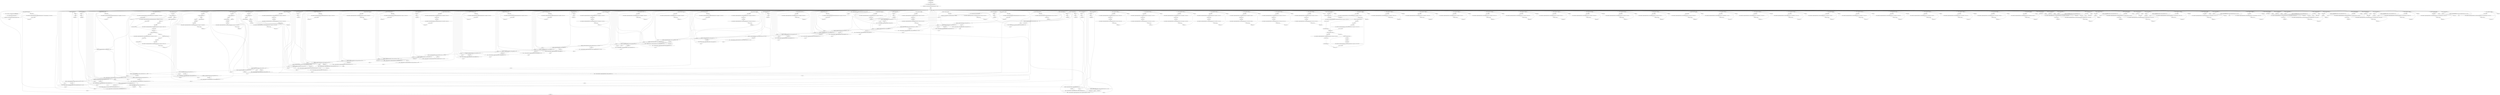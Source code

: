 digraph "unitGraph" {
    "r0 = newarray (int)[997]"
    "r1 = newarray (int)[997]"
    "$r2 = <java.lang.System: java.io.PrintStream out>"
    "virtualinvoke $r2.<java.io.PrintStream: void println(java.lang.String)>(\"Warmup\")"
    "i195 = 0"
    "goto [?= (branch)]"
    "staticinvoke <compiler.codegen.TestIntVect: void test_ci(int[])>(r0)"
    "staticinvoke <compiler.codegen.TestIntVect: void test_vi(int[],int)>(r1, 123)"
    "staticinvoke <compiler.codegen.TestIntVect: void test_cp(int[],int[])>(r0, r1)"
    "staticinvoke <compiler.codegen.TestIntVect: void test_2ci(int[],int[])>(r0, r1)"
    "staticinvoke <compiler.codegen.TestIntVect: void test_2vi(int[],int[],int,int)>(r0, r1, 123, 103)"
    "staticinvoke <compiler.codegen.TestIntVect: void test_ci_neg(int[])>(r0)"
    "staticinvoke <compiler.codegen.TestIntVect: void test_vi_neg(int[],int)>(r1, 123)"
    "staticinvoke <compiler.codegen.TestIntVect: void test_cp_neg(int[],int[])>(r0, r1)"
    "staticinvoke <compiler.codegen.TestIntVect: void test_2ci_neg(int[],int[])>(r0, r1)"
    "staticinvoke <compiler.codegen.TestIntVect: void test_2vi_neg(int[],int[],int,int)>(r0, r1, 123, 103)"
    "staticinvoke <compiler.codegen.TestIntVect: void test_ci_oppos(int[])>(r0)"
    "staticinvoke <compiler.codegen.TestIntVect: void test_vi_oppos(int[],int)>(r1, 123)"
    "staticinvoke <compiler.codegen.TestIntVect: void test_cp_oppos(int[],int[])>(r0, r1)"
    "staticinvoke <compiler.codegen.TestIntVect: void test_2ci_oppos(int[],int[])>(r0, r1)"
    "staticinvoke <compiler.codegen.TestIntVect: void test_2vi_oppos(int[],int[],int,int)>(r0, r1, 123, 103)"
    "staticinvoke <compiler.codegen.TestIntVect: void test_ci_off(int[])>(r0)"
    "staticinvoke <compiler.codegen.TestIntVect: void test_vi_off(int[],int)>(r1, 123)"
    "staticinvoke <compiler.codegen.TestIntVect: void test_cp_off(int[],int[])>(r0, r1)"
    "staticinvoke <compiler.codegen.TestIntVect: void test_2ci_off(int[],int[])>(r0, r1)"
    "staticinvoke <compiler.codegen.TestIntVect: void test_2vi_off(int[],int[],int,int)>(r0, r1, 123, 103)"
    "staticinvoke <compiler.codegen.TestIntVect: void test_ci_inv(int[],int)>(r0, 3)"
    "staticinvoke <compiler.codegen.TestIntVect: void test_vi_inv(int[],int,int)>(r1, 123, 3)"
    "staticinvoke <compiler.codegen.TestIntVect: void test_cp_inv(int[],int[],int)>(r0, r1, 3)"
    "staticinvoke <compiler.codegen.TestIntVect: void test_2ci_inv(int[],int[],int)>(r0, r1, 3)"
    "staticinvoke <compiler.codegen.TestIntVect: void test_2vi_inv(int[],int[],int,int,int)>(r0, r1, 123, 103, 3)"
    "staticinvoke <compiler.codegen.TestIntVect: void test_ci_scl(int[])>(r0)"
    "staticinvoke <compiler.codegen.TestIntVect: void test_vi_scl(int[],int)>(r1, 123)"
    "staticinvoke <compiler.codegen.TestIntVect: void test_cp_scl(int[],int[])>(r0, r1)"
    "staticinvoke <compiler.codegen.TestIntVect: void test_2ci_scl(int[],int[])>(r0, r1)"
    "staticinvoke <compiler.codegen.TestIntVect: void test_2vi_scl(int[],int[],int,int)>(r0, r1, 123, 103)"
    "staticinvoke <compiler.codegen.TestIntVect: void test_cp_alndst(int[],int[])>(r0, r1)"
    "staticinvoke <compiler.codegen.TestIntVect: void test_cp_alnsrc(int[],int[])>(r0, r1)"
    "staticinvoke <compiler.codegen.TestIntVect: void test_2ci_aln(int[],int[])>(r0, r1)"
    "staticinvoke <compiler.codegen.TestIntVect: void test_2vi_aln(int[],int[],int,int)>(r0, r1, 123, 103)"
    "staticinvoke <compiler.codegen.TestIntVect: void test_cp_unalndst(int[],int[])>(r0, r1)"
    "staticinvoke <compiler.codegen.TestIntVect: void test_cp_unalnsrc(int[],int[])>(r0, r1)"
    "staticinvoke <compiler.codegen.TestIntVect: void test_2ci_unaln(int[],int[])>(r0, r1)"
    "staticinvoke <compiler.codegen.TestIntVect: void test_2vi_unaln(int[],int[],int,int)>(r0, r1, 123, 103)"
    "i195 = i195 + 1"
    "if i195 < 11000 goto staticinvoke <compiler.codegen.TestIntVect: void test_ci(int[])>(r0)"
    "i196 = 0"
    "r0[i196] = -1"
    "r1[i196] = -1"
    "i196 = i196 + 1"
    "if i196 < 997 goto r0[i196] = -1"
    "$r3 = <java.lang.System: java.io.PrintStream out>"
    "virtualinvoke $r3.<java.io.PrintStream: void println(java.lang.String)>(\"Verification\")"
    "i197 = 0"
    "i198 = 0"
    "$i0 = r0[i198]"
    "$i1 = staticinvoke <compiler.codegen.TestIntVect: int verify(java.lang.String,int,int,int)>(\"test_ci: a1\", i198, $i0, -123)"
    "i197 = i197 + $i1"
    "i198 = i198 + 1"
    "if i198 < 997 goto $i0 = r0[i198]"
    "i199 = 0"
    "$i2 = r1[i199]"
    "$i3 = staticinvoke <compiler.codegen.TestIntVect: int verify(java.lang.String,int,int,int)>(\"test_vi: a2\", i199, $i2, 123)"
    "i197 = i197 + $i3"
    "i199 = i199 + 1"
    "if i199 < 997 goto $i2 = r1[i199]"
    "i200 = 0"
    "$i4 = r0[i200]"
    "$i5 = staticinvoke <compiler.codegen.TestIntVect: int verify(java.lang.String,int,int,int)>(\"test_cp: a1\", i200, $i4, 123)"
    "i197 = i197 + $i5"
    "i200 = i200 + 1"
    "if i200 < 997 goto $i4 = r0[i200]"
    "i201 = 0"
    "$i6 = r0[i201]"
    "$i7 = staticinvoke <compiler.codegen.TestIntVect: int verify(java.lang.String,int,int,int)>(\"test_2ci: a1\", i201, $i6, -123)"
    "i202 = i197 + $i7"
    "$i8 = r1[i201]"
    "$i9 = staticinvoke <compiler.codegen.TestIntVect: int verify(java.lang.String,int,int,int)>(\"test_2ci: a2\", i201, $i8, -103)"
    "i197 = i202 + $i9"
    "i201 = i201 + 1"
    "if i201 < 997 goto $i6 = r0[i201]"
    "i203 = 0"
    "$i10 = r0[i203]"
    "$i11 = staticinvoke <compiler.codegen.TestIntVect: int verify(java.lang.String,int,int,int)>(\"test_2vi: a1\", i203, $i10, 123)"
    "i204 = i197 + $i11"
    "$i12 = r1[i203]"
    "$i13 = staticinvoke <compiler.codegen.TestIntVect: int verify(java.lang.String,int,int,int)>(\"test_2vi: a2\", i203, $i12, 103)"
    "i197 = i204 + $i13"
    "i203 = i203 + 1"
    "if i203 < 997 goto $i10 = r0[i203]"
    "i205 = 0"
    "r0[i205] = -1"
    "r1[i205] = -1"
    "i205 = i205 + 1"
    "if i205 < 997 goto r0[i205] = -1"
    "i206 = 0"
    "$i14 = r0[i206]"
    "$i15 = staticinvoke <compiler.codegen.TestIntVect: int verify(java.lang.String,int,int,int)>(\"test_ci_neg: a1\", i206, $i14, -123)"
    "i197 = i197 + $i15"
    "i206 = i206 + 1"
    "if i206 < 997 goto $i14 = r0[i206]"
    "i207 = 0"
    "$i16 = r1[i207]"
    "$i17 = staticinvoke <compiler.codegen.TestIntVect: int verify(java.lang.String,int,int,int)>(\"test_vi_neg: a2\", i207, $i16, 123)"
    "i197 = i197 + $i17"
    "i207 = i207 + 1"
    "if i207 < 997 goto $i16 = r1[i207]"
    "i208 = 0"
    "$i18 = r0[i208]"
    "$i19 = staticinvoke <compiler.codegen.TestIntVect: int verify(java.lang.String,int,int,int)>(\"test_cp_neg: a1\", i208, $i18, 123)"
    "i197 = i197 + $i19"
    "i208 = i208 + 1"
    "if i208 < 997 goto $i18 = r0[i208]"
    "i209 = 0"
    "$i20 = r0[i209]"
    "$i21 = staticinvoke <compiler.codegen.TestIntVect: int verify(java.lang.String,int,int,int)>(\"test_2ci_neg: a1\", i209, $i20, -123)"
    "i210 = i197 + $i21"
    "$i22 = r1[i209]"
    "$i23 = staticinvoke <compiler.codegen.TestIntVect: int verify(java.lang.String,int,int,int)>(\"test_2ci_neg: a2\", i209, $i22, -103)"
    "i197 = i210 + $i23"
    "i209 = i209 + 1"
    "if i209 < 997 goto $i20 = r0[i209]"
    "i211 = 0"
    "$i24 = r0[i211]"
    "$i25 = staticinvoke <compiler.codegen.TestIntVect: int verify(java.lang.String,int,int,int)>(\"test_2vi_neg: a1\", i211, $i24, 123)"
    "i212 = i197 + $i25"
    "$i26 = r1[i211]"
    "$i27 = staticinvoke <compiler.codegen.TestIntVect: int verify(java.lang.String,int,int,int)>(\"test_2vi_neg: a2\", i211, $i26, 103)"
    "i197 = i212 + $i27"
    "i211 = i211 + 1"
    "if i211 < 997 goto $i24 = r0[i211]"
    "i213 = 0"
    "r0[i213] = -1"
    "r1[i213] = -1"
    "i213 = i213 + 1"
    "if i213 < 997 goto r0[i213] = -1"
    "i214 = 0"
    "$i28 = r0[i214]"
    "$i29 = staticinvoke <compiler.codegen.TestIntVect: int verify(java.lang.String,int,int,int)>(\"test_ci_oppos: a1\", i214, $i28, -123)"
    "i197 = i197 + $i29"
    "i214 = i214 + 1"
    "if i214 < 997 goto $i28 = r0[i214]"
    "i215 = 0"
    "$i30 = r1[i215]"
    "$i31 = staticinvoke <compiler.codegen.TestIntVect: int verify(java.lang.String,int,int,int)>(\"test_vi_oppos: a2\", i215, $i30, 123)"
    "i197 = i197 + $i31"
    "i215 = i215 + 1"
    "if i215 < 997 goto $i30 = r1[i215]"
    "i216 = 0"
    "$i32 = r0[i216]"
    "$i33 = staticinvoke <compiler.codegen.TestIntVect: int verify(java.lang.String,int,int,int)>(\"test_cp_oppos: a1\", i216, $i32, 123)"
    "i197 = i197 + $i33"
    "i216 = i216 + 1"
    "if i216 < 997 goto $i32 = r0[i216]"
    "i217 = 0"
    "$i34 = r0[i217]"
    "$i35 = staticinvoke <compiler.codegen.TestIntVect: int verify(java.lang.String,int,int,int)>(\"test_2ci_oppos: a1\", i217, $i34, -123)"
    "i218 = i197 + $i35"
    "$i36 = r1[i217]"
    "$i37 = staticinvoke <compiler.codegen.TestIntVect: int verify(java.lang.String,int,int,int)>(\"test_2ci_oppos: a2\", i217, $i36, -103)"
    "i197 = i218 + $i37"
    "i217 = i217 + 1"
    "if i217 < 997 goto $i34 = r0[i217]"
    "i219 = 0"
    "$i38 = r0[i219]"
    "$i39 = staticinvoke <compiler.codegen.TestIntVect: int verify(java.lang.String,int,int,int)>(\"test_2vi_oppos: a1\", i219, $i38, 123)"
    "i220 = i197 + $i39"
    "$i40 = r1[i219]"
    "$i41 = staticinvoke <compiler.codegen.TestIntVect: int verify(java.lang.String,int,int,int)>(\"test_2vi_oppos: a2\", i219, $i40, 103)"
    "i197 = i220 + $i41"
    "i219 = i219 + 1"
    "if i219 < 997 goto $i38 = r0[i219]"
    "i221 = 0"
    "r0[i221] = -1"
    "r1[i221] = -1"
    "i221 = i221 + 1"
    "if i221 < 997 goto r0[i221] = -1"
    "i222 = 3"
    "$i42 = r0[i222]"
    "$i43 = staticinvoke <compiler.codegen.TestIntVect: int verify(java.lang.String,int,int,int)>(\"test_ci_off: a1\", i222, $i42, -123)"
    "i197 = i197 + $i43"
    "i222 = i222 + 1"
    "if i222 < 997 goto $i42 = r0[i222]"
    "i223 = 3"
    "$i44 = r1[i223]"
    "$i45 = staticinvoke <compiler.codegen.TestIntVect: int verify(java.lang.String,int,int,int)>(\"test_vi_off: a2\", i223, $i44, 123)"
    "i197 = i197 + $i45"
    "i223 = i223 + 1"
    "if i223 < 997 goto $i44 = r1[i223]"
    "i224 = 3"
    "$i46 = r0[i224]"
    "$i47 = staticinvoke <compiler.codegen.TestIntVect: int verify(java.lang.String,int,int,int)>(\"test_cp_off: a1\", i224, $i46, 123)"
    "i197 = i197 + $i47"
    "i224 = i224 + 1"
    "if i224 < 997 goto $i46 = r0[i224]"
    "i225 = 3"
    "$i48 = r0[i225]"
    "$i49 = staticinvoke <compiler.codegen.TestIntVect: int verify(java.lang.String,int,int,int)>(\"test_2ci_off: a1\", i225, $i48, -123)"
    "i226 = i197 + $i49"
    "$i50 = r1[i225]"
    "$i51 = staticinvoke <compiler.codegen.TestIntVect: int verify(java.lang.String,int,int,int)>(\"test_2ci_off: a2\", i225, $i50, -103)"
    "i197 = i226 + $i51"
    "i225 = i225 + 1"
    "if i225 < 997 goto $i48 = r0[i225]"
    "i227 = 3"
    "$i52 = r0[i227]"
    "$i53 = staticinvoke <compiler.codegen.TestIntVect: int verify(java.lang.String,int,int,int)>(\"test_2vi_off: a1\", i227, $i52, 123)"
    "i228 = i197 + $i53"
    "$i54 = r1[i227]"
    "$i55 = staticinvoke <compiler.codegen.TestIntVect: int verify(java.lang.String,int,int,int)>(\"test_2vi_off: a2\", i227, $i54, 103)"
    "i197 = i228 + $i55"
    "i227 = i227 + 1"
    "if i227 < 997 goto $i52 = r0[i227]"
    "i229 = 0"
    "$i56 = r0[i229]"
    "$i57 = staticinvoke <compiler.codegen.TestIntVect: int verify(java.lang.String,int,int,int)>(\"test_2vi_off: a1\", i229, $i56, -1)"
    "i230 = i197 + $i57"
    "$i58 = r1[i229]"
    "$i59 = staticinvoke <compiler.codegen.TestIntVect: int verify(java.lang.String,int,int,int)>(\"test_2vi_off: a2\", i229, $i58, -1)"
    "i197 = i230 + $i59"
    "i229 = i229 + 1"
    "if i229 < 3 goto $i56 = r0[i229]"
    "i231 = 0"
    "r0[i231] = -1"
    "r1[i231] = -1"
    "i231 = i231 + 1"
    "if i231 < 997 goto r0[i231] = -1"
    "i232 = 3"
    "$i60 = r0[i232]"
    "$i61 = staticinvoke <compiler.codegen.TestIntVect: int verify(java.lang.String,int,int,int)>(\"test_ci_inv: a1\", i232, $i60, -123)"
    "i197 = i197 + $i61"
    "i232 = i232 + 1"
    "if i232 < 997 goto $i60 = r0[i232]"
    "i233 = 3"
    "$i62 = r1[i233]"
    "$i63 = staticinvoke <compiler.codegen.TestIntVect: int verify(java.lang.String,int,int,int)>(\"test_vi_inv: a2\", i233, $i62, 123)"
    "i197 = i197 + $i63"
    "i233 = i233 + 1"
    "if i233 < 997 goto $i62 = r1[i233]"
    "i234 = 3"
    "$i64 = r0[i234]"
    "$i65 = staticinvoke <compiler.codegen.TestIntVect: int verify(java.lang.String,int,int,int)>(\"test_cp_inv: a1\", i234, $i64, 123)"
    "i197 = i197 + $i65"
    "i234 = i234 + 1"
    "if i234 < 997 goto $i64 = r0[i234]"
    "i235 = 3"
    "$i66 = r0[i235]"
    "$i67 = staticinvoke <compiler.codegen.TestIntVect: int verify(java.lang.String,int,int,int)>(\"test_2ci_inv: a1\", i235, $i66, -123)"
    "i236 = i197 + $i67"
    "$i68 = r1[i235]"
    "$i69 = staticinvoke <compiler.codegen.TestIntVect: int verify(java.lang.String,int,int,int)>(\"test_2ci_inv: a2\", i235, $i68, -103)"
    "i197 = i236 + $i69"
    "i235 = i235 + 1"
    "if i235 < 997 goto $i66 = r0[i235]"
    "i237 = 3"
    "$i70 = r0[i237]"
    "$i71 = staticinvoke <compiler.codegen.TestIntVect: int verify(java.lang.String,int,int,int)>(\"test_2vi_inv: a1\", i237, $i70, 123)"
    "i238 = i197 + $i71"
    "$i72 = r1[i237]"
    "$i73 = staticinvoke <compiler.codegen.TestIntVect: int verify(java.lang.String,int,int,int)>(\"test_2vi_inv: a2\", i237, $i72, 103)"
    "i197 = i238 + $i73"
    "i237 = i237 + 1"
    "if i237 < 997 goto $i70 = r0[i237]"
    "i239 = 0"
    "$i74 = r0[i239]"
    "$i75 = staticinvoke <compiler.codegen.TestIntVect: int verify(java.lang.String,int,int,int)>(\"test_2vi_inv: a1\", i239, $i74, -1)"
    "i240 = i197 + $i75"
    "$i76 = r1[i239]"
    "$i77 = staticinvoke <compiler.codegen.TestIntVect: int verify(java.lang.String,int,int,int)>(\"test_2vi_inv: a2\", i239, $i76, -1)"
    "i197 = i240 + $i77"
    "i239 = i239 + 1"
    "if i239 < 3 goto $i74 = r0[i239]"
    "i241 = 0"
    "r0[i241] = -1"
    "r1[i241] = -1"
    "i241 = i241 + 1"
    "if i241 < 997 goto r0[i241] = -1"
    "i242 = 0"
    "$i78 = i242 % 2"
    "if $i78 == 0 goto $b243 = -123"
    "$b243 = -1"
    "goto [?= b244 = $b243]"
    "$b243 = -123"
    "b244 = $b243"
    "$i79 = r0[i242]"
    "$i80 = staticinvoke <compiler.codegen.TestIntVect: int verify(java.lang.String,int,int,int)>(\"test_ci_scl: a1\", i242, $i79, b244)"
    "i197 = i197 + $i80"
    "i242 = i242 + 1"
    "if i242 < 997 goto $i78 = i242 % 2"
    "i245 = 0"
    "$i81 = i245 % 2"
    "if $i81 == 0 goto $b246 = 123"
    "$b246 = -1"
    "goto [?= b247 = $b246]"
    "$b246 = 123"
    "b247 = $b246"
    "$i82 = r1[i245]"
    "$i83 = staticinvoke <compiler.codegen.TestIntVect: int verify(java.lang.String,int,int,int)>(\"test_vi_scl: a2\", i245, $i82, b247)"
    "i197 = i197 + $i83"
    "i245 = i245 + 1"
    "if i245 < 997 goto $i81 = i245 % 2"
    "i248 = 0"
    "$i84 = i248 % 2"
    "if $i84 == 0 goto $b249 = 123"
    "$b249 = -1"
    "goto [?= b250 = $b249]"
    "$b249 = 123"
    "b250 = $b249"
    "$i85 = r0[i248]"
    "$i86 = staticinvoke <compiler.codegen.TestIntVect: int verify(java.lang.String,int,int,int)>(\"test_cp_scl: a1\", i248, $i85, b250)"
    "i197 = i197 + $i86"
    "i248 = i248 + 1"
    "if i248 < 997 goto $i84 = i248 % 2"
    "i251 = 0"
    "$i87 = i251 % 2"
    "if $i87 == 0 goto $i88 = i251 * 2"
    "$i100 = r0[i251]"
    "$i101 = staticinvoke <compiler.codegen.TestIntVect: int verify(java.lang.String,int,int,int)>(\"test_2ci_scl: a1\", i251, $i100, -1)"
    "i197 = i197 + $i101"
    "goto [?= $i252 = i251 % 2]"
    "$i88 = i251 * 2"
    "if $i88 >= 997 goto $i252 = i251 % 2"
    "$i98 = i251 * 2"
    "$i96 = i251 * 2"
    "$i97 = r0[$i96]"
    "$i99 = staticinvoke <compiler.codegen.TestIntVect: int verify(java.lang.String,int,int,int)>(\"test_2ci_scl: a1\", $i98, $i97, -123)"
    "i197 = i197 + $i99"
    "$i252 = i251 % 2"
    "if $i252 == 0 goto $i89 = i251 * 2"
    "$i94 = r1[i251]"
    "$i95 = staticinvoke <compiler.codegen.TestIntVect: int verify(java.lang.String,int,int,int)>(\"test_2ci_scl: a2\", i251, $i94, -1)"
    "i197 = i197 + $i95"
    "goto [?= i251 = i251 + 1]"
    "$i89 = i251 * 2"
    "if $i89 >= 997 goto i251 = i251 + 1"
    "$i92 = i251 * 2"
    "$i90 = i251 * 2"
    "$i91 = r1[$i90]"
    "$i93 = staticinvoke <compiler.codegen.TestIntVect: int verify(java.lang.String,int,int,int)>(\"test_2ci_scl: a2\", $i92, $i91, -103)"
    "i197 = i197 + $i93"
    "i251 = i251 + 1"
    "if i251 < 997 goto $i87 = i251 % 2"
    "i253 = 0"
    "$i102 = i253 % 2"
    "if $i102 == 0 goto $i103 = i253 * 2"
    "$i115 = r0[i253]"
    "$i116 = staticinvoke <compiler.codegen.TestIntVect: int verify(java.lang.String,int,int,int)>(\"test_2vi_scl: a1\", i253, $i115, -1)"
    "i197 = i197 + $i116"
    "goto [?= $i254 = i253 % 2]"
    "$i103 = i253 * 2"
    "if $i103 >= 997 goto $i254 = i253 % 2"
    "$i113 = i253 * 2"
    "$i111 = i253 * 2"
    "$i112 = r0[$i111]"
    "$i114 = staticinvoke <compiler.codegen.TestIntVect: int verify(java.lang.String,int,int,int)>(\"test_2vi_scl: a1\", $i113, $i112, 123)"
    "i197 = i197 + $i114"
    "$i254 = i253 % 2"
    "if $i254 == 0 goto $i104 = i253 * 2"
    "$i109 = r1[i253]"
    "$i110 = staticinvoke <compiler.codegen.TestIntVect: int verify(java.lang.String,int,int,int)>(\"test_2vi_scl: a2\", i253, $i109, -1)"
    "i197 = i197 + $i110"
    "goto [?= i253 = i253 + 1]"
    "$i104 = i253 * 2"
    "if $i104 >= 997 goto i253 = i253 + 1"
    "$i107 = i253 * 2"
    "$i105 = i253 * 2"
    "$i106 = r1[$i105]"
    "$i108 = staticinvoke <compiler.codegen.TestIntVect: int verify(java.lang.String,int,int,int)>(\"test_2vi_scl: a2\", $i107, $i106, 103)"
    "i197 = i197 + $i108"
    "i253 = i253 + 1"
    "if i253 < 997 goto $i102 = i253 % 2"
    "i255 = 0"
    "r0[i255] = -1"
    "r1[i255] = -1"
    "i255 = i255 + 1"
    "if i255 < 997 goto r0[i255] = -1"
    "i256 = 0"
    "$i117 = r0[i256]"
    "$i118 = staticinvoke <compiler.codegen.TestIntVect: int verify(java.lang.String,int,int,int)>(\"test_cp_alndst: a1\", i256, $i117, -1)"
    "i197 = i197 + $i118"
    "i256 = i256 + 1"
    "if i256 < 8 goto $i117 = r0[i256]"
    "i257 = 8"
    "$i119 = r0[i257]"
    "$i120 = staticinvoke <compiler.codegen.TestIntVect: int verify(java.lang.String,int,int,int)>(\"test_cp_alndst: a1\", i257, $i119, 123)"
    "i197 = i197 + $i120"
    "i257 = i257 + 1"
    "if i257 < 997 goto $i119 = r0[i257]"
    "staticinvoke <compiler.codegen.TestIntVect: void test_vi(int[],int)>(r1, -123)"
    "i258 = 0"
    "$i121 = r0[i258]"
    "$i122 = staticinvoke <compiler.codegen.TestIntVect: int verify(java.lang.String,int,int,int)>(\"test_cp_alnsrc: a1\", i258, $i121, -123)"
    "i197 = i197 + $i122"
    "i258 = i258 + 1"
    "if i258 < 989 goto $i121 = r0[i258]"
    "i259 = 989"
    "$i123 = r0[i259]"
    "$i124 = staticinvoke <compiler.codegen.TestIntVect: int verify(java.lang.String,int,int,int)>(\"test_cp_alnsrc: a1\", i259, $i123, 123)"
    "i197 = i197 + $i124"
    "i259 = i259 + 1"
    "if i259 < 997 goto $i123 = r0[i259]"
    "i260 = 0"
    "r0[i260] = -1"
    "r1[i260] = -1"
    "i260 = i260 + 1"
    "if i260 < 997 goto r0[i260] = -1"
    "i261 = 0"
    "$i125 = r0[i261]"
    "$i126 = staticinvoke <compiler.codegen.TestIntVect: int verify(java.lang.String,int,int,int)>(\"test_2ci_aln: a1\", i261, $i125, -1)"
    "i197 = i197 + $i126"
    "i261 = i261 + 1"
    "if i261 < 8 goto $i125 = r0[i261]"
    "i262 = 8"
    "$i127 = r0[i262]"
    "$i128 = staticinvoke <compiler.codegen.TestIntVect: int verify(java.lang.String,int,int,int)>(\"test_2ci_aln: a1\", i262, $i127, -123)"
    "i197 = i197 + $i128"
    "i262 = i262 + 1"
    "if i262 < 997 goto $i127 = r0[i262]"
    "i263 = 0"
    "$i129 = r1[i263]"
    "$i130 = staticinvoke <compiler.codegen.TestIntVect: int verify(java.lang.String,int,int,int)>(\"test_2ci_aln: a2\", i263, $i129, -103)"
    "i197 = i197 + $i130"
    "i263 = i263 + 1"
    "if i263 < 989 goto $i129 = r1[i263]"
    "i264 = 989"
    "$i131 = r1[i264]"
    "$i132 = staticinvoke <compiler.codegen.TestIntVect: int verify(java.lang.String,int,int,int)>(\"test_2ci_aln: a2\", i264, $i131, -1)"
    "i197 = i197 + $i132"
    "i264 = i264 + 1"
    "if i264 < 997 goto $i131 = r1[i264]"
    "i265 = 0"
    "r0[i265] = -1"
    "r1[i265] = -1"
    "i265 = i265 + 1"
    "if i265 < 997 goto r0[i265] = -1"
    "i266 = 0"
    "$i133 = r0[i266]"
    "$i134 = staticinvoke <compiler.codegen.TestIntVect: int verify(java.lang.String,int,int,int)>(\"test_2vi_aln: a1\", i266, $i133, 123)"
    "i197 = i197 + $i134"
    "i266 = i266 + 1"
    "if i266 < 989 goto $i133 = r0[i266]"
    "i267 = 989"
    "$i135 = r0[i267]"
    "$i136 = staticinvoke <compiler.codegen.TestIntVect: int verify(java.lang.String,int,int,int)>(\"test_2vi_aln: a1\", i267, $i135, -1)"
    "i197 = i197 + $i136"
    "i267 = i267 + 1"
    "if i267 < 997 goto $i135 = r0[i267]"
    "i268 = 0"
    "$i137 = r1[i268]"
    "$i138 = staticinvoke <compiler.codegen.TestIntVect: int verify(java.lang.String,int,int,int)>(\"test_2vi_aln: a2\", i268, $i137, -1)"
    "i197 = i197 + $i138"
    "i268 = i268 + 1"
    "if i268 < 8 goto $i137 = r1[i268]"
    "i269 = 8"
    "$i139 = r1[i269]"
    "$i140 = staticinvoke <compiler.codegen.TestIntVect: int verify(java.lang.String,int,int,int)>(\"test_2vi_aln: a2\", i269, $i139, 103)"
    "i197 = i197 + $i140"
    "i269 = i269 + 1"
    "if i269 < 997 goto $i139 = r1[i269]"
    "i270 = 0"
    "r0[i270] = -1"
    "r1[i270] = -1"
    "i270 = i270 + 1"
    "if i270 < 997 goto r0[i270] = -1"
    "i271 = 0"
    "$i141 = r0[i271]"
    "$i142 = staticinvoke <compiler.codegen.TestIntVect: int verify(java.lang.String,int,int,int)>(\"test_cp_unalndst: a1\", i271, $i141, -1)"
    "i197 = i197 + $i142"
    "i271 = i271 + 1"
    "if i271 < 5 goto $i141 = r0[i271]"
    "i272 = 5"
    "$i143 = r0[i272]"
    "$i144 = staticinvoke <compiler.codegen.TestIntVect: int verify(java.lang.String,int,int,int)>(\"test_cp_unalndst: a1\", i272, $i143, 123)"
    "i197 = i197 + $i144"
    "i272 = i272 + 1"
    "if i272 < 997 goto $i143 = r0[i272]"
    "i273 = 0"
    "$i145 = r0[i273]"
    "$i146 = staticinvoke <compiler.codegen.TestIntVect: int verify(java.lang.String,int,int,int)>(\"test_cp_unalnsrc: a1\", i273, $i145, -123)"
    "i197 = i197 + $i146"
    "i273 = i273 + 1"
    "if i273 < 992 goto $i145 = r0[i273]"
    "i274 = 992"
    "$i147 = r0[i274]"
    "$i148 = staticinvoke <compiler.codegen.TestIntVect: int verify(java.lang.String,int,int,int)>(\"test_cp_unalnsrc: a1\", i274, $i147, 123)"
    "i197 = i197 + $i148"
    "i274 = i274 + 1"
    "if i274 < 997 goto $i147 = r0[i274]"
    "i275 = 0"
    "r0[i275] = -1"
    "r1[i275] = -1"
    "i275 = i275 + 1"
    "if i275 < 997 goto r0[i275] = -1"
    "i276 = 0"
    "$i149 = r0[i276]"
    "$i150 = staticinvoke <compiler.codegen.TestIntVect: int verify(java.lang.String,int,int,int)>(\"test_2ci_unaln: a1\", i276, $i149, -1)"
    "i197 = i197 + $i150"
    "i276 = i276 + 1"
    "if i276 < 5 goto $i149 = r0[i276]"
    "i277 = 5"
    "$i151 = r0[i277]"
    "$i152 = staticinvoke <compiler.codegen.TestIntVect: int verify(java.lang.String,int,int,int)>(\"test_2ci_unaln: a1\", i277, $i151, -123)"
    "i197 = i197 + $i152"
    "i277 = i277 + 1"
    "if i277 < 997 goto $i151 = r0[i277]"
    "i278 = 0"
    "$i153 = r1[i278]"
    "$i154 = staticinvoke <compiler.codegen.TestIntVect: int verify(java.lang.String,int,int,int)>(\"test_2ci_unaln: a2\", i278, $i153, -103)"
    "i197 = i197 + $i154"
    "i278 = i278 + 1"
    "if i278 < 992 goto $i153 = r1[i278]"
    "i279 = 992"
    "$i155 = r1[i279]"
    "$i156 = staticinvoke <compiler.codegen.TestIntVect: int verify(java.lang.String,int,int,int)>(\"test_2ci_unaln: a2\", i279, $i155, -1)"
    "i197 = i197 + $i156"
    "i279 = i279 + 1"
    "if i279 < 997 goto $i155 = r1[i279]"
    "i280 = 0"
    "r0[i280] = -1"
    "r1[i280] = -1"
    "i280 = i280 + 1"
    "if i280 < 997 goto r0[i280] = -1"
    "i281 = 0"
    "$i157 = r0[i281]"
    "$i158 = staticinvoke <compiler.codegen.TestIntVect: int verify(java.lang.String,int,int,int)>(\"test_2vi_unaln: a1\", i281, $i157, 123)"
    "i197 = i197 + $i158"
    "i281 = i281 + 1"
    "if i281 < 992 goto $i157 = r0[i281]"
    "i282 = 992"
    "$i159 = r0[i282]"
    "$i160 = staticinvoke <compiler.codegen.TestIntVect: int verify(java.lang.String,int,int,int)>(\"test_2vi_unaln: a1\", i282, $i159, -1)"
    "i197 = i197 + $i160"
    "i282 = i282 + 1"
    "if i282 < 997 goto $i159 = r0[i282]"
    "i283 = 0"
    "$i161 = r1[i283]"
    "$i162 = staticinvoke <compiler.codegen.TestIntVect: int verify(java.lang.String,int,int,int)>(\"test_2vi_unaln: a2\", i283, $i161, -1)"
    "i197 = i197 + $i162"
    "i283 = i283 + 1"
    "if i283 < 5 goto $i161 = r1[i283]"
    "i284 = 5"
    "$i163 = r1[i284]"
    "$i164 = staticinvoke <compiler.codegen.TestIntVect: int verify(java.lang.String,int,int,int)>(\"test_2vi_unaln: a2\", i284, $i163, 103)"
    "i197 = i197 + $i164"
    "i284 = i284 + 1"
    "if i284 < 997 goto $i163 = r1[i284]"
    "i285 = 0"
    "r0[i285] = i285"
    "i285 = i285 + 1"
    "if i285 < 8 goto r0[i285] = i285"
    "i286 = 8"
    "r0[i286] = -1"
    "i286 = i286 + 1"
    "if i286 < 997 goto r0[i286] = -1"
    "staticinvoke <compiler.codegen.TestIntVect: void test_cp_alndst(int[],int[])>(r0, r0)"
    "i287 = 0"
    "i288 = i287 % 8"
    "$i165 = r0[i287]"
    "$i166 = staticinvoke <compiler.codegen.TestIntVect: int verify(java.lang.String,int,int,int)>(\"test_cp_alndst_overlap: a1\", i287, $i165, i288)"
    "i197 = i197 + $i166"
    "i287 = i287 + 1"
    "if i287 < 997 goto i288 = i287 % 8"
    "i289 = 0"
    "$i167 = i289 + 8"
    "r0[$i167] = -1"
    "i289 = i289 + 1"
    "if i289 < 8 goto $i167 = i289 + 8"
    "staticinvoke <compiler.codegen.TestIntVect: void test_cp_alnsrc(int[],int[])>(r0, r0)"
    "i290 = 0"
    "$i168 = r0[i290]"
    "$i169 = staticinvoke <compiler.codegen.TestIntVect: int verify(java.lang.String,int,int,int)>(\"test_cp_alnsrc_overlap: a1\", i290, $i168, -1)"
    "i197 = i197 + $i169"
    "i290 = i290 + 1"
    "if i290 < 8 goto $i168 = r0[i290]"
    "i291 = 8"
    "i292 = i291 % 8"
    "$i170 = r0[i291]"
    "$i171 = staticinvoke <compiler.codegen.TestIntVect: int verify(java.lang.String,int,int,int)>(\"test_cp_alnsrc_overlap: a1\", i291, $i170, i292)"
    "i197 = i197 + $i171"
    "i291 = i291 + 1"
    "if i291 < 997 goto i292 = i291 % 8"
    "i293 = 0"
    "r0[i293] = -1"
    "i293 = i293 + 1"
    "if i293 < 997 goto r0[i293] = -1"
    "staticinvoke <compiler.codegen.TestIntVect: void test_2ci_aln(int[],int[])>(r0, r0)"
    "i294 = 0"
    "$i172 = r0[i294]"
    "$i173 = staticinvoke <compiler.codegen.TestIntVect: int verify(java.lang.String,int,int,int)>(\"test_2ci_aln_overlap: a1\", i294, $i172, -103)"
    "i197 = i197 + $i173"
    "i294 = i294 + 1"
    "if i294 < 989 goto $i172 = r0[i294]"
    "i295 = 989"
    "$i174 = r0[i295]"
    "$i175 = staticinvoke <compiler.codegen.TestIntVect: int verify(java.lang.String,int,int,int)>(\"test_2ci_aln_overlap: a1\", i295, $i174, -123)"
    "i197 = i197 + $i175"
    "i295 = i295 + 1"
    "if i295 < 997 goto $i174 = r0[i295]"
    "i296 = 0"
    "r0[i296] = -1"
    "i296 = i296 + 1"
    "if i296 < 997 goto r0[i296] = -1"
    "staticinvoke <compiler.codegen.TestIntVect: void test_2vi_aln(int[],int[],int,int)>(r0, r0, 123, 103)"
    "i297 = 0"
    "$i176 = r0[i297]"
    "$i177 = staticinvoke <compiler.codegen.TestIntVect: int verify(java.lang.String,int,int,int)>(\"test_2vi_aln_overlap: a1\", i297, $i176, 123)"
    "i197 = i197 + $i177"
    "i297 = i297 + 1"
    "if i297 < 989 goto $i176 = r0[i297]"
    "i298 = 989"
    "$i178 = r0[i298]"
    "$i179 = staticinvoke <compiler.codegen.TestIntVect: int verify(java.lang.String,int,int,int)>(\"test_2vi_aln_overlap: a1\", i298, $i178, 103)"
    "i197 = i197 + $i179"
    "i298 = i298 + 1"
    "if i298 < 997 goto $i178 = r0[i298]"
    "i299 = 0"
    "r0[i299] = i299"
    "i299 = i299 + 1"
    "if i299 < 5 goto r0[i299] = i299"
    "i300 = 5"
    "r0[i300] = -1"
    "i300 = i300 + 1"
    "if i300 < 997 goto r0[i300] = -1"
    "staticinvoke <compiler.codegen.TestIntVect: void test_cp_unalndst(int[],int[])>(r0, r0)"
    "i301 = 0"
    "i302 = i301 % 5"
    "$i180 = r0[i301]"
    "$i181 = staticinvoke <compiler.codegen.TestIntVect: int verify(java.lang.String,int,int,int)>(\"test_cp_unalndst_overlap: a1\", i301, $i180, i302)"
    "i197 = i197 + $i181"
    "i301 = i301 + 1"
    "if i301 < 997 goto i302 = i301 % 5"
    "i303 = 0"
    "$i182 = i303 + 5"
    "r0[$i182] = -1"
    "i303 = i303 + 1"
    "if i303 < 5 goto $i182 = i303 + 5"
    "staticinvoke <compiler.codegen.TestIntVect: void test_cp_unalnsrc(int[],int[])>(r0, r0)"
    "i304 = 0"
    "$i183 = r0[i304]"
    "$i184 = staticinvoke <compiler.codegen.TestIntVect: int verify(java.lang.String,int,int,int)>(\"test_cp_unalnsrc_overlap: a1\", i304, $i183, -1)"
    "i197 = i197 + $i184"
    "i304 = i304 + 1"
    "if i304 < 5 goto $i183 = r0[i304]"
    "i305 = 5"
    "i306 = i305 % 5"
    "$i185 = r0[i305]"
    "$i186 = staticinvoke <compiler.codegen.TestIntVect: int verify(java.lang.String,int,int,int)>(\"test_cp_unalnsrc_overlap: a1\", i305, $i185, i306)"
    "i197 = i197 + $i186"
    "i305 = i305 + 1"
    "if i305 < 997 goto i306 = i305 % 5"
    "i307 = 0"
    "r0[i307] = -1"
    "i307 = i307 + 1"
    "if i307 < 997 goto r0[i307] = -1"
    "staticinvoke <compiler.codegen.TestIntVect: void test_2ci_unaln(int[],int[])>(r0, r0)"
    "i308 = 0"
    "$i187 = r0[i308]"
    "$i188 = staticinvoke <compiler.codegen.TestIntVect: int verify(java.lang.String,int,int,int)>(\"test_2ci_unaln_overlap: a1\", i308, $i187, -103)"
    "i197 = i197 + $i188"
    "i308 = i308 + 1"
    "if i308 < 992 goto $i187 = r0[i308]"
    "i309 = 992"
    "$i189 = r0[i309]"
    "$i190 = staticinvoke <compiler.codegen.TestIntVect: int verify(java.lang.String,int,int,int)>(\"test_2ci_unaln_overlap: a1\", i309, $i189, -123)"
    "i197 = i197 + $i190"
    "i309 = i309 + 1"
    "if i309 < 997 goto $i189 = r0[i309]"
    "i310 = 0"
    "r0[i310] = -1"
    "i310 = i310 + 1"
    "if i310 < 997 goto r0[i310] = -1"
    "staticinvoke <compiler.codegen.TestIntVect: void test_2vi_unaln(int[],int[],int,int)>(r0, r0, 123, 103)"
    "i311 = 0"
    "$i191 = r0[i311]"
    "$i192 = staticinvoke <compiler.codegen.TestIntVect: int verify(java.lang.String,int,int,int)>(\"test_2vi_unaln_overlap: a1\", i311, $i191, 123)"
    "i197 = i197 + $i192"
    "i311 = i311 + 1"
    "if i311 < 992 goto $i191 = r0[i311]"
    "i312 = 992"
    "$i193 = r0[i312]"
    "$i194 = staticinvoke <compiler.codegen.TestIntVect: int verify(java.lang.String,int,int,int)>(\"test_2vi_unaln_overlap: a1\", i312, $i193, 103)"
    "i197 = i197 + $i194"
    "i312 = i312 + 1"
    "if i312 < 997 goto $i193 = r0[i312]"
    "if i197 <= 0 goto $r4 = <java.lang.System: java.io.PrintStream out>"
    "return i197"
    "$r4 = <java.lang.System: java.io.PrintStream out>"
    "virtualinvoke $r4.<java.io.PrintStream: void println(java.lang.String)>(\"Time\")"
    "i313 = 0"
    "i313 = i313 + 1"
    "if i313 < 11000 goto staticinvoke <compiler.codegen.TestIntVect: void test_ci(int[])>(r0)"
    "i314 = 0"
    "i314 = i314 + 1"
    "if i314 < 11000 goto staticinvoke <compiler.codegen.TestIntVect: void test_vi(int[],int)>(r1, 123)"
    "i315 = 0"
    "i315 = i315 + 1"
    "if i315 < 11000 goto staticinvoke <compiler.codegen.TestIntVect: void test_cp(int[],int[])>(r0, r1)"
    "i316 = 0"
    "i316 = i316 + 1"
    "if i316 < 11000 goto staticinvoke <compiler.codegen.TestIntVect: void test_2ci(int[],int[])>(r0, r1)"
    "i317 = 0"
    "i317 = i317 + 1"
    "if i317 < 11000 goto staticinvoke <compiler.codegen.TestIntVect: void test_2vi(int[],int[],int,int)>(r0, r1, 123, 103)"
    "i318 = 0"
    "i318 = i318 + 1"
    "if i318 < 11000 goto staticinvoke <compiler.codegen.TestIntVect: void test_ci_neg(int[])>(r0)"
    "i319 = 0"
    "i319 = i319 + 1"
    "if i319 < 11000 goto staticinvoke <compiler.codegen.TestIntVect: void test_vi_neg(int[],int)>(r1, 123)"
    "i320 = 0"
    "i320 = i320 + 1"
    "if i320 < 11000 goto staticinvoke <compiler.codegen.TestIntVect: void test_cp_neg(int[],int[])>(r0, r1)"
    "i321 = 0"
    "i321 = i321 + 1"
    "if i321 < 11000 goto staticinvoke <compiler.codegen.TestIntVect: void test_2ci_neg(int[],int[])>(r0, r1)"
    "i322 = 0"
    "i322 = i322 + 1"
    "if i322 < 11000 goto staticinvoke <compiler.codegen.TestIntVect: void test_2vi_neg(int[],int[],int,int)>(r0, r1, 123, 103)"
    "i323 = 0"
    "i323 = i323 + 1"
    "if i323 < 11000 goto staticinvoke <compiler.codegen.TestIntVect: void test_ci_oppos(int[])>(r0)"
    "i324 = 0"
    "i324 = i324 + 1"
    "if i324 < 11000 goto staticinvoke <compiler.codegen.TestIntVect: void test_vi_oppos(int[],int)>(r1, 123)"
    "i325 = 0"
    "i325 = i325 + 1"
    "if i325 < 11000 goto staticinvoke <compiler.codegen.TestIntVect: void test_cp_oppos(int[],int[])>(r0, r1)"
    "i326 = 0"
    "i326 = i326 + 1"
    "if i326 < 11000 goto staticinvoke <compiler.codegen.TestIntVect: void test_2ci_oppos(int[],int[])>(r0, r1)"
    "i327 = 0"
    "i327 = i327 + 1"
    "if i327 < 11000 goto staticinvoke <compiler.codegen.TestIntVect: void test_2vi_oppos(int[],int[],int,int)>(r0, r1, 123, 103)"
    "i328 = 0"
    "i328 = i328 + 1"
    "if i328 < 11000 goto staticinvoke <compiler.codegen.TestIntVect: void test_ci_off(int[])>(r0)"
    "i329 = 0"
    "i329 = i329 + 1"
    "if i329 < 11000 goto staticinvoke <compiler.codegen.TestIntVect: void test_vi_off(int[],int)>(r1, 123)"
    "i330 = 0"
    "i330 = i330 + 1"
    "if i330 < 11000 goto staticinvoke <compiler.codegen.TestIntVect: void test_cp_off(int[],int[])>(r0, r1)"
    "i331 = 0"
    "i331 = i331 + 1"
    "if i331 < 11000 goto staticinvoke <compiler.codegen.TestIntVect: void test_2ci_off(int[],int[])>(r0, r1)"
    "i332 = 0"
    "i332 = i332 + 1"
    "if i332 < 11000 goto staticinvoke <compiler.codegen.TestIntVect: void test_2vi_off(int[],int[],int,int)>(r0, r1, 123, 103)"
    "i333 = 0"
    "i333 = i333 + 1"
    "if i333 < 11000 goto staticinvoke <compiler.codegen.TestIntVect: void test_ci_inv(int[],int)>(r0, 3)"
    "i334 = 0"
    "i334 = i334 + 1"
    "if i334 < 11000 goto staticinvoke <compiler.codegen.TestIntVect: void test_vi_inv(int[],int,int)>(r1, 123, 3)"
    "i335 = 0"
    "i335 = i335 + 1"
    "if i335 < 11000 goto staticinvoke <compiler.codegen.TestIntVect: void test_cp_inv(int[],int[],int)>(r0, r1, 3)"
    "i336 = 0"
    "i336 = i336 + 1"
    "if i336 < 11000 goto staticinvoke <compiler.codegen.TestIntVect: void test_2ci_inv(int[],int[],int)>(r0, r1, 3)"
    "i337 = 0"
    "i337 = i337 + 1"
    "if i337 < 11000 goto staticinvoke <compiler.codegen.TestIntVect: void test_2vi_inv(int[],int[],int,int,int)>(r0, r1, 123, 103, 3)"
    "i338 = 0"
    "i338 = i338 + 1"
    "if i338 < 11000 goto staticinvoke <compiler.codegen.TestIntVect: void test_ci_scl(int[])>(r0)"
    "i339 = 0"
    "i339 = i339 + 1"
    "if i339 < 11000 goto staticinvoke <compiler.codegen.TestIntVect: void test_vi_scl(int[],int)>(r1, 123)"
    "i340 = 0"
    "i340 = i340 + 1"
    "if i340 < 11000 goto staticinvoke <compiler.codegen.TestIntVect: void test_cp_scl(int[],int[])>(r0, r1)"
    "i341 = 0"
    "i341 = i341 + 1"
    "if i341 < 11000 goto staticinvoke <compiler.codegen.TestIntVect: void test_2ci_scl(int[],int[])>(r0, r1)"
    "i342 = 0"
    "i342 = i342 + 1"
    "if i342 < 11000 goto staticinvoke <compiler.codegen.TestIntVect: void test_2vi_scl(int[],int[],int,int)>(r0, r1, 123, 103)"
    "i343 = 0"
    "i343 = i343 + 1"
    "if i343 < 11000 goto staticinvoke <compiler.codegen.TestIntVect: void test_cp_alndst(int[],int[])>(r0, r1)"
    "i344 = 0"
    "i344 = i344 + 1"
    "if i344 < 11000 goto staticinvoke <compiler.codegen.TestIntVect: void test_cp_alnsrc(int[],int[])>(r0, r1)"
    "i345 = 0"
    "i345 = i345 + 1"
    "if i345 < 11000 goto staticinvoke <compiler.codegen.TestIntVect: void test_2ci_aln(int[],int[])>(r0, r1)"
    "i346 = 0"
    "i346 = i346 + 1"
    "if i346 < 11000 goto staticinvoke <compiler.codegen.TestIntVect: void test_2vi_aln(int[],int[],int,int)>(r0, r1, 123, 103)"
    "i347 = 0"
    "i347 = i347 + 1"
    "if i347 < 11000 goto staticinvoke <compiler.codegen.TestIntVect: void test_cp_unalndst(int[],int[])>(r0, r1)"
    "i348 = 0"
    "i348 = i348 + 1"
    "if i348 < 11000 goto staticinvoke <compiler.codegen.TestIntVect: void test_cp_unalnsrc(int[],int[])>(r0, r1)"
    "i349 = 0"
    "i349 = i349 + 1"
    "if i349 < 11000 goto staticinvoke <compiler.codegen.TestIntVect: void test_2ci_unaln(int[],int[])>(r0, r1)"
    "i350 = 0"
    "i350 = i350 + 1"
    "if i350 < 11000 goto staticinvoke <compiler.codegen.TestIntVect: void test_2vi_unaln(int[],int[],int,int)>(r0, r1, 123, 103)"
    "r0 = newarray (int)[997]"->"r1 = newarray (int)[997]";
    "r1 = newarray (int)[997]"->"$r2 = <java.lang.System: java.io.PrintStream out>";
    "$r2 = <java.lang.System: java.io.PrintStream out>"->"virtualinvoke $r2.<java.io.PrintStream: void println(java.lang.String)>(\"Warmup\")";
    "virtualinvoke $r2.<java.io.PrintStream: void println(java.lang.String)>(\"Warmup\")"->"i195 = 0";
    "i195 = 0"->"goto [?= (branch)]";
    "goto [?= (branch)]"->"if i195 < 11000 goto staticinvoke <compiler.codegen.TestIntVect: void test_ci(int[])>(r0)";
    "staticinvoke <compiler.codegen.TestIntVect: void test_ci(int[])>(r0)"->"staticinvoke <compiler.codegen.TestIntVect: void test_vi(int[],int)>(r1, 123)";
    "staticinvoke <compiler.codegen.TestIntVect: void test_vi(int[],int)>(r1, 123)"->"staticinvoke <compiler.codegen.TestIntVect: void test_cp(int[],int[])>(r0, r1)";
    "staticinvoke <compiler.codegen.TestIntVect: void test_cp(int[],int[])>(r0, r1)"->"staticinvoke <compiler.codegen.TestIntVect: void test_2ci(int[],int[])>(r0, r1)";
    "staticinvoke <compiler.codegen.TestIntVect: void test_2ci(int[],int[])>(r0, r1)"->"staticinvoke <compiler.codegen.TestIntVect: void test_2vi(int[],int[],int,int)>(r0, r1, 123, 103)";
    "staticinvoke <compiler.codegen.TestIntVect: void test_2vi(int[],int[],int,int)>(r0, r1, 123, 103)"->"staticinvoke <compiler.codegen.TestIntVect: void test_ci_neg(int[])>(r0)";
    "staticinvoke <compiler.codegen.TestIntVect: void test_ci_neg(int[])>(r0)"->"staticinvoke <compiler.codegen.TestIntVect: void test_vi_neg(int[],int)>(r1, 123)";
    "staticinvoke <compiler.codegen.TestIntVect: void test_vi_neg(int[],int)>(r1, 123)"->"staticinvoke <compiler.codegen.TestIntVect: void test_cp_neg(int[],int[])>(r0, r1)";
    "staticinvoke <compiler.codegen.TestIntVect: void test_cp_neg(int[],int[])>(r0, r1)"->"staticinvoke <compiler.codegen.TestIntVect: void test_2ci_neg(int[],int[])>(r0, r1)";
    "staticinvoke <compiler.codegen.TestIntVect: void test_2ci_neg(int[],int[])>(r0, r1)"->"staticinvoke <compiler.codegen.TestIntVect: void test_2vi_neg(int[],int[],int,int)>(r0, r1, 123, 103)";
    "staticinvoke <compiler.codegen.TestIntVect: void test_2vi_neg(int[],int[],int,int)>(r0, r1, 123, 103)"->"staticinvoke <compiler.codegen.TestIntVect: void test_ci_oppos(int[])>(r0)";
    "staticinvoke <compiler.codegen.TestIntVect: void test_ci_oppos(int[])>(r0)"->"staticinvoke <compiler.codegen.TestIntVect: void test_vi_oppos(int[],int)>(r1, 123)";
    "staticinvoke <compiler.codegen.TestIntVect: void test_vi_oppos(int[],int)>(r1, 123)"->"staticinvoke <compiler.codegen.TestIntVect: void test_cp_oppos(int[],int[])>(r0, r1)";
    "staticinvoke <compiler.codegen.TestIntVect: void test_cp_oppos(int[],int[])>(r0, r1)"->"staticinvoke <compiler.codegen.TestIntVect: void test_2ci_oppos(int[],int[])>(r0, r1)";
    "staticinvoke <compiler.codegen.TestIntVect: void test_2ci_oppos(int[],int[])>(r0, r1)"->"staticinvoke <compiler.codegen.TestIntVect: void test_2vi_oppos(int[],int[],int,int)>(r0, r1, 123, 103)";
    "staticinvoke <compiler.codegen.TestIntVect: void test_2vi_oppos(int[],int[],int,int)>(r0, r1, 123, 103)"->"staticinvoke <compiler.codegen.TestIntVect: void test_ci_off(int[])>(r0)";
    "staticinvoke <compiler.codegen.TestIntVect: void test_ci_off(int[])>(r0)"->"staticinvoke <compiler.codegen.TestIntVect: void test_vi_off(int[],int)>(r1, 123)";
    "staticinvoke <compiler.codegen.TestIntVect: void test_vi_off(int[],int)>(r1, 123)"->"staticinvoke <compiler.codegen.TestIntVect: void test_cp_off(int[],int[])>(r0, r1)";
    "staticinvoke <compiler.codegen.TestIntVect: void test_cp_off(int[],int[])>(r0, r1)"->"staticinvoke <compiler.codegen.TestIntVect: void test_2ci_off(int[],int[])>(r0, r1)";
    "staticinvoke <compiler.codegen.TestIntVect: void test_2ci_off(int[],int[])>(r0, r1)"->"staticinvoke <compiler.codegen.TestIntVect: void test_2vi_off(int[],int[],int,int)>(r0, r1, 123, 103)";
    "staticinvoke <compiler.codegen.TestIntVect: void test_2vi_off(int[],int[],int,int)>(r0, r1, 123, 103)"->"staticinvoke <compiler.codegen.TestIntVect: void test_ci_inv(int[],int)>(r0, 3)";
    "staticinvoke <compiler.codegen.TestIntVect: void test_ci_inv(int[],int)>(r0, 3)"->"staticinvoke <compiler.codegen.TestIntVect: void test_vi_inv(int[],int,int)>(r1, 123, 3)";
    "staticinvoke <compiler.codegen.TestIntVect: void test_vi_inv(int[],int,int)>(r1, 123, 3)"->"staticinvoke <compiler.codegen.TestIntVect: void test_cp_inv(int[],int[],int)>(r0, r1, 3)";
    "staticinvoke <compiler.codegen.TestIntVect: void test_cp_inv(int[],int[],int)>(r0, r1, 3)"->"staticinvoke <compiler.codegen.TestIntVect: void test_2ci_inv(int[],int[],int)>(r0, r1, 3)";
    "staticinvoke <compiler.codegen.TestIntVect: void test_2ci_inv(int[],int[],int)>(r0, r1, 3)"->"staticinvoke <compiler.codegen.TestIntVect: void test_2vi_inv(int[],int[],int,int,int)>(r0, r1, 123, 103, 3)";
    "staticinvoke <compiler.codegen.TestIntVect: void test_2vi_inv(int[],int[],int,int,int)>(r0, r1, 123, 103, 3)"->"staticinvoke <compiler.codegen.TestIntVect: void test_ci_scl(int[])>(r0)";
    "staticinvoke <compiler.codegen.TestIntVect: void test_ci_scl(int[])>(r0)"->"staticinvoke <compiler.codegen.TestIntVect: void test_vi_scl(int[],int)>(r1, 123)";
    "staticinvoke <compiler.codegen.TestIntVect: void test_vi_scl(int[],int)>(r1, 123)"->"staticinvoke <compiler.codegen.TestIntVect: void test_cp_scl(int[],int[])>(r0, r1)";
    "staticinvoke <compiler.codegen.TestIntVect: void test_cp_scl(int[],int[])>(r0, r1)"->"staticinvoke <compiler.codegen.TestIntVect: void test_2ci_scl(int[],int[])>(r0, r1)";
    "staticinvoke <compiler.codegen.TestIntVect: void test_2ci_scl(int[],int[])>(r0, r1)"->"staticinvoke <compiler.codegen.TestIntVect: void test_2vi_scl(int[],int[],int,int)>(r0, r1, 123, 103)";
    "staticinvoke <compiler.codegen.TestIntVect: void test_2vi_scl(int[],int[],int,int)>(r0, r1, 123, 103)"->"staticinvoke <compiler.codegen.TestIntVect: void test_cp_alndst(int[],int[])>(r0, r1)";
    "staticinvoke <compiler.codegen.TestIntVect: void test_cp_alndst(int[],int[])>(r0, r1)"->"staticinvoke <compiler.codegen.TestIntVect: void test_cp_alnsrc(int[],int[])>(r0, r1)";
    "staticinvoke <compiler.codegen.TestIntVect: void test_cp_alnsrc(int[],int[])>(r0, r1)"->"staticinvoke <compiler.codegen.TestIntVect: void test_2ci_aln(int[],int[])>(r0, r1)";
    "staticinvoke <compiler.codegen.TestIntVect: void test_2ci_aln(int[],int[])>(r0, r1)"->"staticinvoke <compiler.codegen.TestIntVect: void test_2vi_aln(int[],int[],int,int)>(r0, r1, 123, 103)";
    "staticinvoke <compiler.codegen.TestIntVect: void test_2vi_aln(int[],int[],int,int)>(r0, r1, 123, 103)"->"staticinvoke <compiler.codegen.TestIntVect: void test_cp_unalndst(int[],int[])>(r0, r1)";
    "staticinvoke <compiler.codegen.TestIntVect: void test_cp_unalndst(int[],int[])>(r0, r1)"->"staticinvoke <compiler.codegen.TestIntVect: void test_cp_unalnsrc(int[],int[])>(r0, r1)";
    "staticinvoke <compiler.codegen.TestIntVect: void test_cp_unalnsrc(int[],int[])>(r0, r1)"->"staticinvoke <compiler.codegen.TestIntVect: void test_2ci_unaln(int[],int[])>(r0, r1)";
    "staticinvoke <compiler.codegen.TestIntVect: void test_2ci_unaln(int[],int[])>(r0, r1)"->"staticinvoke <compiler.codegen.TestIntVect: void test_2vi_unaln(int[],int[],int,int)>(r0, r1, 123, 103)";
    "staticinvoke <compiler.codegen.TestIntVect: void test_2vi_unaln(int[],int[],int,int)>(r0, r1, 123, 103)"->"i195 = i195 + 1";
    "i195 = i195 + 1"->"if i195 < 11000 goto staticinvoke <compiler.codegen.TestIntVect: void test_ci(int[])>(r0)";
    "if i195 < 11000 goto staticinvoke <compiler.codegen.TestIntVect: void test_ci(int[])>(r0)"->"i196 = 0";
    "if i195 < 11000 goto staticinvoke <compiler.codegen.TestIntVect: void test_ci(int[])>(r0)"->"staticinvoke <compiler.codegen.TestIntVect: void test_ci(int[])>(r0)";
    "i196 = 0"->"goto [?= (branch)]";
    "goto [?= (branch)]"->"if i196 < 997 goto r0[i196] = -1";
    "r0[i196] = -1"->"r1[i196] = -1";
    "r1[i196] = -1"->"i196 = i196 + 1";
    "i196 = i196 + 1"->"if i196 < 997 goto r0[i196] = -1";
    "if i196 < 997 goto r0[i196] = -1"->"$r3 = <java.lang.System: java.io.PrintStream out>";
    "if i196 < 997 goto r0[i196] = -1"->"r0[i196] = -1";
    "$r3 = <java.lang.System: java.io.PrintStream out>"->"virtualinvoke $r3.<java.io.PrintStream: void println(java.lang.String)>(\"Verification\")";
    "virtualinvoke $r3.<java.io.PrintStream: void println(java.lang.String)>(\"Verification\")"->"i197 = 0";
    "i197 = 0"->"staticinvoke <compiler.codegen.TestIntVect: void test_ci(int[])>(r0)";
    "staticinvoke <compiler.codegen.TestIntVect: void test_ci(int[])>(r0)"->"i198 = 0";
    "i198 = 0"->"goto [?= (branch)]";
    "goto [?= (branch)]"->"if i198 < 997 goto $i0 = r0[i198]";
    "$i0 = r0[i198]"->"$i1 = staticinvoke <compiler.codegen.TestIntVect: int verify(java.lang.String,int,int,int)>(\"test_ci: a1\", i198, $i0, -123)";
    "$i1 = staticinvoke <compiler.codegen.TestIntVect: int verify(java.lang.String,int,int,int)>(\"test_ci: a1\", i198, $i0, -123)"->"i197 = i197 + $i1";
    "i197 = i197 + $i1"->"i198 = i198 + 1";
    "i198 = i198 + 1"->"if i198 < 997 goto $i0 = r0[i198]";
    "if i198 < 997 goto $i0 = r0[i198]"->"staticinvoke <compiler.codegen.TestIntVect: void test_vi(int[],int)>(r1, 123)";
    "if i198 < 997 goto $i0 = r0[i198]"->"$i0 = r0[i198]";
    "staticinvoke <compiler.codegen.TestIntVect: void test_vi(int[],int)>(r1, 123)"->"i199 = 0";
    "i199 = 0"->"goto [?= (branch)]";
    "goto [?= (branch)]"->"if i199 < 997 goto $i2 = r1[i199]";
    "$i2 = r1[i199]"->"$i3 = staticinvoke <compiler.codegen.TestIntVect: int verify(java.lang.String,int,int,int)>(\"test_vi: a2\", i199, $i2, 123)";
    "$i3 = staticinvoke <compiler.codegen.TestIntVect: int verify(java.lang.String,int,int,int)>(\"test_vi: a2\", i199, $i2, 123)"->"i197 = i197 + $i3";
    "i197 = i197 + $i3"->"i199 = i199 + 1";
    "i199 = i199 + 1"->"if i199 < 997 goto $i2 = r1[i199]";
    "if i199 < 997 goto $i2 = r1[i199]"->"staticinvoke <compiler.codegen.TestIntVect: void test_cp(int[],int[])>(r0, r1)";
    "if i199 < 997 goto $i2 = r1[i199]"->"$i2 = r1[i199]";
    "staticinvoke <compiler.codegen.TestIntVect: void test_cp(int[],int[])>(r0, r1)"->"i200 = 0";
    "i200 = 0"->"goto [?= (branch)]";
    "goto [?= (branch)]"->"if i200 < 997 goto $i4 = r0[i200]";
    "$i4 = r0[i200]"->"$i5 = staticinvoke <compiler.codegen.TestIntVect: int verify(java.lang.String,int,int,int)>(\"test_cp: a1\", i200, $i4, 123)";
    "$i5 = staticinvoke <compiler.codegen.TestIntVect: int verify(java.lang.String,int,int,int)>(\"test_cp: a1\", i200, $i4, 123)"->"i197 = i197 + $i5";
    "i197 = i197 + $i5"->"i200 = i200 + 1";
    "i200 = i200 + 1"->"if i200 < 997 goto $i4 = r0[i200]";
    "if i200 < 997 goto $i4 = r0[i200]"->"staticinvoke <compiler.codegen.TestIntVect: void test_2ci(int[],int[])>(r0, r1)";
    "if i200 < 997 goto $i4 = r0[i200]"->"$i4 = r0[i200]";
    "staticinvoke <compiler.codegen.TestIntVect: void test_2ci(int[],int[])>(r0, r1)"->"i201 = 0";
    "i201 = 0"->"goto [?= (branch)]";
    "goto [?= (branch)]"->"if i201 < 997 goto $i6 = r0[i201]";
    "$i6 = r0[i201]"->"$i7 = staticinvoke <compiler.codegen.TestIntVect: int verify(java.lang.String,int,int,int)>(\"test_2ci: a1\", i201, $i6, -123)";
    "$i7 = staticinvoke <compiler.codegen.TestIntVect: int verify(java.lang.String,int,int,int)>(\"test_2ci: a1\", i201, $i6, -123)"->"i202 = i197 + $i7";
    "i202 = i197 + $i7"->"$i8 = r1[i201]";
    "$i8 = r1[i201]"->"$i9 = staticinvoke <compiler.codegen.TestIntVect: int verify(java.lang.String,int,int,int)>(\"test_2ci: a2\", i201, $i8, -103)";
    "$i9 = staticinvoke <compiler.codegen.TestIntVect: int verify(java.lang.String,int,int,int)>(\"test_2ci: a2\", i201, $i8, -103)"->"i197 = i202 + $i9";
    "i197 = i202 + $i9"->"i201 = i201 + 1";
    "i201 = i201 + 1"->"if i201 < 997 goto $i6 = r0[i201]";
    "if i201 < 997 goto $i6 = r0[i201]"->"staticinvoke <compiler.codegen.TestIntVect: void test_2vi(int[],int[],int,int)>(r0, r1, 123, 103)";
    "if i201 < 997 goto $i6 = r0[i201]"->"$i6 = r0[i201]";
    "staticinvoke <compiler.codegen.TestIntVect: void test_2vi(int[],int[],int,int)>(r0, r1, 123, 103)"->"i203 = 0";
    "i203 = 0"->"goto [?= (branch)]";
    "goto [?= (branch)]"->"if i203 < 997 goto $i10 = r0[i203]";
    "$i10 = r0[i203]"->"$i11 = staticinvoke <compiler.codegen.TestIntVect: int verify(java.lang.String,int,int,int)>(\"test_2vi: a1\", i203, $i10, 123)";
    "$i11 = staticinvoke <compiler.codegen.TestIntVect: int verify(java.lang.String,int,int,int)>(\"test_2vi: a1\", i203, $i10, 123)"->"i204 = i197 + $i11";
    "i204 = i197 + $i11"->"$i12 = r1[i203]";
    "$i12 = r1[i203]"->"$i13 = staticinvoke <compiler.codegen.TestIntVect: int verify(java.lang.String,int,int,int)>(\"test_2vi: a2\", i203, $i12, 103)";
    "$i13 = staticinvoke <compiler.codegen.TestIntVect: int verify(java.lang.String,int,int,int)>(\"test_2vi: a2\", i203, $i12, 103)"->"i197 = i204 + $i13";
    "i197 = i204 + $i13"->"i203 = i203 + 1";
    "i203 = i203 + 1"->"if i203 < 997 goto $i10 = r0[i203]";
    "if i203 < 997 goto $i10 = r0[i203]"->"i205 = 0";
    "if i203 < 997 goto $i10 = r0[i203]"->"$i10 = r0[i203]";
    "i205 = 0"->"goto [?= (branch)]";
    "goto [?= (branch)]"->"if i205 < 997 goto r0[i205] = -1";
    "r0[i205] = -1"->"r1[i205] = -1";
    "r1[i205] = -1"->"i205 = i205 + 1";
    "i205 = i205 + 1"->"if i205 < 997 goto r0[i205] = -1";
    "if i205 < 997 goto r0[i205] = -1"->"staticinvoke <compiler.codegen.TestIntVect: void test_ci_neg(int[])>(r0)";
    "if i205 < 997 goto r0[i205] = -1"->"r0[i205] = -1";
    "staticinvoke <compiler.codegen.TestIntVect: void test_ci_neg(int[])>(r0)"->"i206 = 0";
    "i206 = 0"->"goto [?= (branch)]";
    "goto [?= (branch)]"->"if i206 < 997 goto $i14 = r0[i206]";
    "$i14 = r0[i206]"->"$i15 = staticinvoke <compiler.codegen.TestIntVect: int verify(java.lang.String,int,int,int)>(\"test_ci_neg: a1\", i206, $i14, -123)";
    "$i15 = staticinvoke <compiler.codegen.TestIntVect: int verify(java.lang.String,int,int,int)>(\"test_ci_neg: a1\", i206, $i14, -123)"->"i197 = i197 + $i15";
    "i197 = i197 + $i15"->"i206 = i206 + 1";
    "i206 = i206 + 1"->"if i206 < 997 goto $i14 = r0[i206]";
    "if i206 < 997 goto $i14 = r0[i206]"->"staticinvoke <compiler.codegen.TestIntVect: void test_vi_neg(int[],int)>(r1, 123)";
    "if i206 < 997 goto $i14 = r0[i206]"->"$i14 = r0[i206]";
    "staticinvoke <compiler.codegen.TestIntVect: void test_vi_neg(int[],int)>(r1, 123)"->"i207 = 0";
    "i207 = 0"->"goto [?= (branch)]";
    "goto [?= (branch)]"->"if i207 < 997 goto $i16 = r1[i207]";
    "$i16 = r1[i207]"->"$i17 = staticinvoke <compiler.codegen.TestIntVect: int verify(java.lang.String,int,int,int)>(\"test_vi_neg: a2\", i207, $i16, 123)";
    "$i17 = staticinvoke <compiler.codegen.TestIntVect: int verify(java.lang.String,int,int,int)>(\"test_vi_neg: a2\", i207, $i16, 123)"->"i197 = i197 + $i17";
    "i197 = i197 + $i17"->"i207 = i207 + 1";
    "i207 = i207 + 1"->"if i207 < 997 goto $i16 = r1[i207]";
    "if i207 < 997 goto $i16 = r1[i207]"->"staticinvoke <compiler.codegen.TestIntVect: void test_cp_neg(int[],int[])>(r0, r1)";
    "if i207 < 997 goto $i16 = r1[i207]"->"$i16 = r1[i207]";
    "staticinvoke <compiler.codegen.TestIntVect: void test_cp_neg(int[],int[])>(r0, r1)"->"i208 = 0";
    "i208 = 0"->"goto [?= (branch)]";
    "goto [?= (branch)]"->"if i208 < 997 goto $i18 = r0[i208]";
    "$i18 = r0[i208]"->"$i19 = staticinvoke <compiler.codegen.TestIntVect: int verify(java.lang.String,int,int,int)>(\"test_cp_neg: a1\", i208, $i18, 123)";
    "$i19 = staticinvoke <compiler.codegen.TestIntVect: int verify(java.lang.String,int,int,int)>(\"test_cp_neg: a1\", i208, $i18, 123)"->"i197 = i197 + $i19";
    "i197 = i197 + $i19"->"i208 = i208 + 1";
    "i208 = i208 + 1"->"if i208 < 997 goto $i18 = r0[i208]";
    "if i208 < 997 goto $i18 = r0[i208]"->"staticinvoke <compiler.codegen.TestIntVect: void test_2ci_neg(int[],int[])>(r0, r1)";
    "if i208 < 997 goto $i18 = r0[i208]"->"$i18 = r0[i208]";
    "staticinvoke <compiler.codegen.TestIntVect: void test_2ci_neg(int[],int[])>(r0, r1)"->"i209 = 0";
    "i209 = 0"->"goto [?= (branch)]";
    "goto [?= (branch)]"->"if i209 < 997 goto $i20 = r0[i209]";
    "$i20 = r0[i209]"->"$i21 = staticinvoke <compiler.codegen.TestIntVect: int verify(java.lang.String,int,int,int)>(\"test_2ci_neg: a1\", i209, $i20, -123)";
    "$i21 = staticinvoke <compiler.codegen.TestIntVect: int verify(java.lang.String,int,int,int)>(\"test_2ci_neg: a1\", i209, $i20, -123)"->"i210 = i197 + $i21";
    "i210 = i197 + $i21"->"$i22 = r1[i209]";
    "$i22 = r1[i209]"->"$i23 = staticinvoke <compiler.codegen.TestIntVect: int verify(java.lang.String,int,int,int)>(\"test_2ci_neg: a2\", i209, $i22, -103)";
    "$i23 = staticinvoke <compiler.codegen.TestIntVect: int verify(java.lang.String,int,int,int)>(\"test_2ci_neg: a2\", i209, $i22, -103)"->"i197 = i210 + $i23";
    "i197 = i210 + $i23"->"i209 = i209 + 1";
    "i209 = i209 + 1"->"if i209 < 997 goto $i20 = r0[i209]";
    "if i209 < 997 goto $i20 = r0[i209]"->"staticinvoke <compiler.codegen.TestIntVect: void test_2vi_neg(int[],int[],int,int)>(r0, r1, 123, 103)";
    "if i209 < 997 goto $i20 = r0[i209]"->"$i20 = r0[i209]";
    "staticinvoke <compiler.codegen.TestIntVect: void test_2vi_neg(int[],int[],int,int)>(r0, r1, 123, 103)"->"i211 = 0";
    "i211 = 0"->"goto [?= (branch)]";
    "goto [?= (branch)]"->"if i211 < 997 goto $i24 = r0[i211]";
    "$i24 = r0[i211]"->"$i25 = staticinvoke <compiler.codegen.TestIntVect: int verify(java.lang.String,int,int,int)>(\"test_2vi_neg: a1\", i211, $i24, 123)";
    "$i25 = staticinvoke <compiler.codegen.TestIntVect: int verify(java.lang.String,int,int,int)>(\"test_2vi_neg: a1\", i211, $i24, 123)"->"i212 = i197 + $i25";
    "i212 = i197 + $i25"->"$i26 = r1[i211]";
    "$i26 = r1[i211]"->"$i27 = staticinvoke <compiler.codegen.TestIntVect: int verify(java.lang.String,int,int,int)>(\"test_2vi_neg: a2\", i211, $i26, 103)";
    "$i27 = staticinvoke <compiler.codegen.TestIntVect: int verify(java.lang.String,int,int,int)>(\"test_2vi_neg: a2\", i211, $i26, 103)"->"i197 = i212 + $i27";
    "i197 = i212 + $i27"->"i211 = i211 + 1";
    "i211 = i211 + 1"->"if i211 < 997 goto $i24 = r0[i211]";
    "if i211 < 997 goto $i24 = r0[i211]"->"i213 = 0";
    "if i211 < 997 goto $i24 = r0[i211]"->"$i24 = r0[i211]";
    "i213 = 0"->"goto [?= (branch)]";
    "goto [?= (branch)]"->"if i213 < 997 goto r0[i213] = -1";
    "r0[i213] = -1"->"r1[i213] = -1";
    "r1[i213] = -1"->"i213 = i213 + 1";
    "i213 = i213 + 1"->"if i213 < 997 goto r0[i213] = -1";
    "if i213 < 997 goto r0[i213] = -1"->"staticinvoke <compiler.codegen.TestIntVect: void test_ci_oppos(int[])>(r0)";
    "if i213 < 997 goto r0[i213] = -1"->"r0[i213] = -1";
    "staticinvoke <compiler.codegen.TestIntVect: void test_ci_oppos(int[])>(r0)"->"i214 = 0";
    "i214 = 0"->"goto [?= (branch)]";
    "goto [?= (branch)]"->"if i214 < 997 goto $i28 = r0[i214]";
    "$i28 = r0[i214]"->"$i29 = staticinvoke <compiler.codegen.TestIntVect: int verify(java.lang.String,int,int,int)>(\"test_ci_oppos: a1\", i214, $i28, -123)";
    "$i29 = staticinvoke <compiler.codegen.TestIntVect: int verify(java.lang.String,int,int,int)>(\"test_ci_oppos: a1\", i214, $i28, -123)"->"i197 = i197 + $i29";
    "i197 = i197 + $i29"->"i214 = i214 + 1";
    "i214 = i214 + 1"->"if i214 < 997 goto $i28 = r0[i214]";
    "if i214 < 997 goto $i28 = r0[i214]"->"staticinvoke <compiler.codegen.TestIntVect: void test_vi_oppos(int[],int)>(r1, 123)";
    "if i214 < 997 goto $i28 = r0[i214]"->"$i28 = r0[i214]";
    "staticinvoke <compiler.codegen.TestIntVect: void test_vi_oppos(int[],int)>(r1, 123)"->"i215 = 0";
    "i215 = 0"->"goto [?= (branch)]";
    "goto [?= (branch)]"->"if i215 < 997 goto $i30 = r1[i215]";
    "$i30 = r1[i215]"->"$i31 = staticinvoke <compiler.codegen.TestIntVect: int verify(java.lang.String,int,int,int)>(\"test_vi_oppos: a2\", i215, $i30, 123)";
    "$i31 = staticinvoke <compiler.codegen.TestIntVect: int verify(java.lang.String,int,int,int)>(\"test_vi_oppos: a2\", i215, $i30, 123)"->"i197 = i197 + $i31";
    "i197 = i197 + $i31"->"i215 = i215 + 1";
    "i215 = i215 + 1"->"if i215 < 997 goto $i30 = r1[i215]";
    "if i215 < 997 goto $i30 = r1[i215]"->"staticinvoke <compiler.codegen.TestIntVect: void test_cp_oppos(int[],int[])>(r0, r1)";
    "if i215 < 997 goto $i30 = r1[i215]"->"$i30 = r1[i215]";
    "staticinvoke <compiler.codegen.TestIntVect: void test_cp_oppos(int[],int[])>(r0, r1)"->"i216 = 0";
    "i216 = 0"->"goto [?= (branch)]";
    "goto [?= (branch)]"->"if i216 < 997 goto $i32 = r0[i216]";
    "$i32 = r0[i216]"->"$i33 = staticinvoke <compiler.codegen.TestIntVect: int verify(java.lang.String,int,int,int)>(\"test_cp_oppos: a1\", i216, $i32, 123)";
    "$i33 = staticinvoke <compiler.codegen.TestIntVect: int verify(java.lang.String,int,int,int)>(\"test_cp_oppos: a1\", i216, $i32, 123)"->"i197 = i197 + $i33";
    "i197 = i197 + $i33"->"i216 = i216 + 1";
    "i216 = i216 + 1"->"if i216 < 997 goto $i32 = r0[i216]";
    "if i216 < 997 goto $i32 = r0[i216]"->"staticinvoke <compiler.codegen.TestIntVect: void test_2ci_oppos(int[],int[])>(r0, r1)";
    "if i216 < 997 goto $i32 = r0[i216]"->"$i32 = r0[i216]";
    "staticinvoke <compiler.codegen.TestIntVect: void test_2ci_oppos(int[],int[])>(r0, r1)"->"i217 = 0";
    "i217 = 0"->"goto [?= (branch)]";
    "goto [?= (branch)]"->"if i217 < 997 goto $i34 = r0[i217]";
    "$i34 = r0[i217]"->"$i35 = staticinvoke <compiler.codegen.TestIntVect: int verify(java.lang.String,int,int,int)>(\"test_2ci_oppos: a1\", i217, $i34, -123)";
    "$i35 = staticinvoke <compiler.codegen.TestIntVect: int verify(java.lang.String,int,int,int)>(\"test_2ci_oppos: a1\", i217, $i34, -123)"->"i218 = i197 + $i35";
    "i218 = i197 + $i35"->"$i36 = r1[i217]";
    "$i36 = r1[i217]"->"$i37 = staticinvoke <compiler.codegen.TestIntVect: int verify(java.lang.String,int,int,int)>(\"test_2ci_oppos: a2\", i217, $i36, -103)";
    "$i37 = staticinvoke <compiler.codegen.TestIntVect: int verify(java.lang.String,int,int,int)>(\"test_2ci_oppos: a2\", i217, $i36, -103)"->"i197 = i218 + $i37";
    "i197 = i218 + $i37"->"i217 = i217 + 1";
    "i217 = i217 + 1"->"if i217 < 997 goto $i34 = r0[i217]";
    "if i217 < 997 goto $i34 = r0[i217]"->"staticinvoke <compiler.codegen.TestIntVect: void test_2vi_oppos(int[],int[],int,int)>(r0, r1, 123, 103)";
    "if i217 < 997 goto $i34 = r0[i217]"->"$i34 = r0[i217]";
    "staticinvoke <compiler.codegen.TestIntVect: void test_2vi_oppos(int[],int[],int,int)>(r0, r1, 123, 103)"->"i219 = 0";
    "i219 = 0"->"goto [?= (branch)]";
    "goto [?= (branch)]"->"if i219 < 997 goto $i38 = r0[i219]";
    "$i38 = r0[i219]"->"$i39 = staticinvoke <compiler.codegen.TestIntVect: int verify(java.lang.String,int,int,int)>(\"test_2vi_oppos: a1\", i219, $i38, 123)";
    "$i39 = staticinvoke <compiler.codegen.TestIntVect: int verify(java.lang.String,int,int,int)>(\"test_2vi_oppos: a1\", i219, $i38, 123)"->"i220 = i197 + $i39";
    "i220 = i197 + $i39"->"$i40 = r1[i219]";
    "$i40 = r1[i219]"->"$i41 = staticinvoke <compiler.codegen.TestIntVect: int verify(java.lang.String,int,int,int)>(\"test_2vi_oppos: a2\", i219, $i40, 103)";
    "$i41 = staticinvoke <compiler.codegen.TestIntVect: int verify(java.lang.String,int,int,int)>(\"test_2vi_oppos: a2\", i219, $i40, 103)"->"i197 = i220 + $i41";
    "i197 = i220 + $i41"->"i219 = i219 + 1";
    "i219 = i219 + 1"->"if i219 < 997 goto $i38 = r0[i219]";
    "if i219 < 997 goto $i38 = r0[i219]"->"i221 = 0";
    "if i219 < 997 goto $i38 = r0[i219]"->"$i38 = r0[i219]";
    "i221 = 0"->"goto [?= (branch)]";
    "goto [?= (branch)]"->"if i221 < 997 goto r0[i221] = -1";
    "r0[i221] = -1"->"r1[i221] = -1";
    "r1[i221] = -1"->"i221 = i221 + 1";
    "i221 = i221 + 1"->"if i221 < 997 goto r0[i221] = -1";
    "if i221 < 997 goto r0[i221] = -1"->"staticinvoke <compiler.codegen.TestIntVect: void test_ci_off(int[])>(r0)";
    "if i221 < 997 goto r0[i221] = -1"->"r0[i221] = -1";
    "staticinvoke <compiler.codegen.TestIntVect: void test_ci_off(int[])>(r0)"->"i222 = 3";
    "i222 = 3"->"goto [?= (branch)]";
    "goto [?= (branch)]"->"if i222 < 997 goto $i42 = r0[i222]";
    "$i42 = r0[i222]"->"$i43 = staticinvoke <compiler.codegen.TestIntVect: int verify(java.lang.String,int,int,int)>(\"test_ci_off: a1\", i222, $i42, -123)";
    "$i43 = staticinvoke <compiler.codegen.TestIntVect: int verify(java.lang.String,int,int,int)>(\"test_ci_off: a1\", i222, $i42, -123)"->"i197 = i197 + $i43";
    "i197 = i197 + $i43"->"i222 = i222 + 1";
    "i222 = i222 + 1"->"if i222 < 997 goto $i42 = r0[i222]";
    "if i222 < 997 goto $i42 = r0[i222]"->"staticinvoke <compiler.codegen.TestIntVect: void test_vi_off(int[],int)>(r1, 123)";
    "if i222 < 997 goto $i42 = r0[i222]"->"$i42 = r0[i222]";
    "staticinvoke <compiler.codegen.TestIntVect: void test_vi_off(int[],int)>(r1, 123)"->"i223 = 3";
    "i223 = 3"->"goto [?= (branch)]";
    "goto [?= (branch)]"->"if i223 < 997 goto $i44 = r1[i223]";
    "$i44 = r1[i223]"->"$i45 = staticinvoke <compiler.codegen.TestIntVect: int verify(java.lang.String,int,int,int)>(\"test_vi_off: a2\", i223, $i44, 123)";
    "$i45 = staticinvoke <compiler.codegen.TestIntVect: int verify(java.lang.String,int,int,int)>(\"test_vi_off: a2\", i223, $i44, 123)"->"i197 = i197 + $i45";
    "i197 = i197 + $i45"->"i223 = i223 + 1";
    "i223 = i223 + 1"->"if i223 < 997 goto $i44 = r1[i223]";
    "if i223 < 997 goto $i44 = r1[i223]"->"staticinvoke <compiler.codegen.TestIntVect: void test_cp_off(int[],int[])>(r0, r1)";
    "if i223 < 997 goto $i44 = r1[i223]"->"$i44 = r1[i223]";
    "staticinvoke <compiler.codegen.TestIntVect: void test_cp_off(int[],int[])>(r0, r1)"->"i224 = 3";
    "i224 = 3"->"goto [?= (branch)]";
    "goto [?= (branch)]"->"if i224 < 997 goto $i46 = r0[i224]";
    "$i46 = r0[i224]"->"$i47 = staticinvoke <compiler.codegen.TestIntVect: int verify(java.lang.String,int,int,int)>(\"test_cp_off: a1\", i224, $i46, 123)";
    "$i47 = staticinvoke <compiler.codegen.TestIntVect: int verify(java.lang.String,int,int,int)>(\"test_cp_off: a1\", i224, $i46, 123)"->"i197 = i197 + $i47";
    "i197 = i197 + $i47"->"i224 = i224 + 1";
    "i224 = i224 + 1"->"if i224 < 997 goto $i46 = r0[i224]";
    "if i224 < 997 goto $i46 = r0[i224]"->"staticinvoke <compiler.codegen.TestIntVect: void test_2ci_off(int[],int[])>(r0, r1)";
    "if i224 < 997 goto $i46 = r0[i224]"->"$i46 = r0[i224]";
    "staticinvoke <compiler.codegen.TestIntVect: void test_2ci_off(int[],int[])>(r0, r1)"->"i225 = 3";
    "i225 = 3"->"goto [?= (branch)]";
    "goto [?= (branch)]"->"if i225 < 997 goto $i48 = r0[i225]";
    "$i48 = r0[i225]"->"$i49 = staticinvoke <compiler.codegen.TestIntVect: int verify(java.lang.String,int,int,int)>(\"test_2ci_off: a1\", i225, $i48, -123)";
    "$i49 = staticinvoke <compiler.codegen.TestIntVect: int verify(java.lang.String,int,int,int)>(\"test_2ci_off: a1\", i225, $i48, -123)"->"i226 = i197 + $i49";
    "i226 = i197 + $i49"->"$i50 = r1[i225]";
    "$i50 = r1[i225]"->"$i51 = staticinvoke <compiler.codegen.TestIntVect: int verify(java.lang.String,int,int,int)>(\"test_2ci_off: a2\", i225, $i50, -103)";
    "$i51 = staticinvoke <compiler.codegen.TestIntVect: int verify(java.lang.String,int,int,int)>(\"test_2ci_off: a2\", i225, $i50, -103)"->"i197 = i226 + $i51";
    "i197 = i226 + $i51"->"i225 = i225 + 1";
    "i225 = i225 + 1"->"if i225 < 997 goto $i48 = r0[i225]";
    "if i225 < 997 goto $i48 = r0[i225]"->"staticinvoke <compiler.codegen.TestIntVect: void test_2vi_off(int[],int[],int,int)>(r0, r1, 123, 103)";
    "if i225 < 997 goto $i48 = r0[i225]"->"$i48 = r0[i225]";
    "staticinvoke <compiler.codegen.TestIntVect: void test_2vi_off(int[],int[],int,int)>(r0, r1, 123, 103)"->"i227 = 3";
    "i227 = 3"->"goto [?= (branch)]";
    "goto [?= (branch)]"->"if i227 < 997 goto $i52 = r0[i227]";
    "$i52 = r0[i227]"->"$i53 = staticinvoke <compiler.codegen.TestIntVect: int verify(java.lang.String,int,int,int)>(\"test_2vi_off: a1\", i227, $i52, 123)";
    "$i53 = staticinvoke <compiler.codegen.TestIntVect: int verify(java.lang.String,int,int,int)>(\"test_2vi_off: a1\", i227, $i52, 123)"->"i228 = i197 + $i53";
    "i228 = i197 + $i53"->"$i54 = r1[i227]";
    "$i54 = r1[i227]"->"$i55 = staticinvoke <compiler.codegen.TestIntVect: int verify(java.lang.String,int,int,int)>(\"test_2vi_off: a2\", i227, $i54, 103)";
    "$i55 = staticinvoke <compiler.codegen.TestIntVect: int verify(java.lang.String,int,int,int)>(\"test_2vi_off: a2\", i227, $i54, 103)"->"i197 = i228 + $i55";
    "i197 = i228 + $i55"->"i227 = i227 + 1";
    "i227 = i227 + 1"->"if i227 < 997 goto $i52 = r0[i227]";
    "if i227 < 997 goto $i52 = r0[i227]"->"i229 = 0";
    "if i227 < 997 goto $i52 = r0[i227]"->"$i52 = r0[i227]";
    "i229 = 0"->"goto [?= (branch)]";
    "goto [?= (branch)]"->"if i229 < 3 goto $i56 = r0[i229]";
    "$i56 = r0[i229]"->"$i57 = staticinvoke <compiler.codegen.TestIntVect: int verify(java.lang.String,int,int,int)>(\"test_2vi_off: a1\", i229, $i56, -1)";
    "$i57 = staticinvoke <compiler.codegen.TestIntVect: int verify(java.lang.String,int,int,int)>(\"test_2vi_off: a1\", i229, $i56, -1)"->"i230 = i197 + $i57";
    "i230 = i197 + $i57"->"$i58 = r1[i229]";
    "$i58 = r1[i229]"->"$i59 = staticinvoke <compiler.codegen.TestIntVect: int verify(java.lang.String,int,int,int)>(\"test_2vi_off: a2\", i229, $i58, -1)";
    "$i59 = staticinvoke <compiler.codegen.TestIntVect: int verify(java.lang.String,int,int,int)>(\"test_2vi_off: a2\", i229, $i58, -1)"->"i197 = i230 + $i59";
    "i197 = i230 + $i59"->"i229 = i229 + 1";
    "i229 = i229 + 1"->"if i229 < 3 goto $i56 = r0[i229]";
    "if i229 < 3 goto $i56 = r0[i229]"->"i231 = 0";
    "if i229 < 3 goto $i56 = r0[i229]"->"$i56 = r0[i229]";
    "i231 = 0"->"goto [?= (branch)]";
    "goto [?= (branch)]"->"if i231 < 997 goto r0[i231] = -1";
    "r0[i231] = -1"->"r1[i231] = -1";
    "r1[i231] = -1"->"i231 = i231 + 1";
    "i231 = i231 + 1"->"if i231 < 997 goto r0[i231] = -1";
    "if i231 < 997 goto r0[i231] = -1"->"staticinvoke <compiler.codegen.TestIntVect: void test_ci_inv(int[],int)>(r0, 3)";
    "if i231 < 997 goto r0[i231] = -1"->"r0[i231] = -1";
    "staticinvoke <compiler.codegen.TestIntVect: void test_ci_inv(int[],int)>(r0, 3)"->"i232 = 3";
    "i232 = 3"->"goto [?= (branch)]";
    "goto [?= (branch)]"->"if i232 < 997 goto $i60 = r0[i232]";
    "$i60 = r0[i232]"->"$i61 = staticinvoke <compiler.codegen.TestIntVect: int verify(java.lang.String,int,int,int)>(\"test_ci_inv: a1\", i232, $i60, -123)";
    "$i61 = staticinvoke <compiler.codegen.TestIntVect: int verify(java.lang.String,int,int,int)>(\"test_ci_inv: a1\", i232, $i60, -123)"->"i197 = i197 + $i61";
    "i197 = i197 + $i61"->"i232 = i232 + 1";
    "i232 = i232 + 1"->"if i232 < 997 goto $i60 = r0[i232]";
    "if i232 < 997 goto $i60 = r0[i232]"->"staticinvoke <compiler.codegen.TestIntVect: void test_vi_inv(int[],int,int)>(r1, 123, 3)";
    "if i232 < 997 goto $i60 = r0[i232]"->"$i60 = r0[i232]";
    "staticinvoke <compiler.codegen.TestIntVect: void test_vi_inv(int[],int,int)>(r1, 123, 3)"->"i233 = 3";
    "i233 = 3"->"goto [?= (branch)]";
    "goto [?= (branch)]"->"if i233 < 997 goto $i62 = r1[i233]";
    "$i62 = r1[i233]"->"$i63 = staticinvoke <compiler.codegen.TestIntVect: int verify(java.lang.String,int,int,int)>(\"test_vi_inv: a2\", i233, $i62, 123)";
    "$i63 = staticinvoke <compiler.codegen.TestIntVect: int verify(java.lang.String,int,int,int)>(\"test_vi_inv: a2\", i233, $i62, 123)"->"i197 = i197 + $i63";
    "i197 = i197 + $i63"->"i233 = i233 + 1";
    "i233 = i233 + 1"->"if i233 < 997 goto $i62 = r1[i233]";
    "if i233 < 997 goto $i62 = r1[i233]"->"staticinvoke <compiler.codegen.TestIntVect: void test_cp_inv(int[],int[],int)>(r0, r1, 3)";
    "if i233 < 997 goto $i62 = r1[i233]"->"$i62 = r1[i233]";
    "staticinvoke <compiler.codegen.TestIntVect: void test_cp_inv(int[],int[],int)>(r0, r1, 3)"->"i234 = 3";
    "i234 = 3"->"goto [?= (branch)]";
    "goto [?= (branch)]"->"if i234 < 997 goto $i64 = r0[i234]";
    "$i64 = r0[i234]"->"$i65 = staticinvoke <compiler.codegen.TestIntVect: int verify(java.lang.String,int,int,int)>(\"test_cp_inv: a1\", i234, $i64, 123)";
    "$i65 = staticinvoke <compiler.codegen.TestIntVect: int verify(java.lang.String,int,int,int)>(\"test_cp_inv: a1\", i234, $i64, 123)"->"i197 = i197 + $i65";
    "i197 = i197 + $i65"->"i234 = i234 + 1";
    "i234 = i234 + 1"->"if i234 < 997 goto $i64 = r0[i234]";
    "if i234 < 997 goto $i64 = r0[i234]"->"staticinvoke <compiler.codegen.TestIntVect: void test_2ci_inv(int[],int[],int)>(r0, r1, 3)";
    "if i234 < 997 goto $i64 = r0[i234]"->"$i64 = r0[i234]";
    "staticinvoke <compiler.codegen.TestIntVect: void test_2ci_inv(int[],int[],int)>(r0, r1, 3)"->"i235 = 3";
    "i235 = 3"->"goto [?= (branch)]";
    "goto [?= (branch)]"->"if i235 < 997 goto $i66 = r0[i235]";
    "$i66 = r0[i235]"->"$i67 = staticinvoke <compiler.codegen.TestIntVect: int verify(java.lang.String,int,int,int)>(\"test_2ci_inv: a1\", i235, $i66, -123)";
    "$i67 = staticinvoke <compiler.codegen.TestIntVect: int verify(java.lang.String,int,int,int)>(\"test_2ci_inv: a1\", i235, $i66, -123)"->"i236 = i197 + $i67";
    "i236 = i197 + $i67"->"$i68 = r1[i235]";
    "$i68 = r1[i235]"->"$i69 = staticinvoke <compiler.codegen.TestIntVect: int verify(java.lang.String,int,int,int)>(\"test_2ci_inv: a2\", i235, $i68, -103)";
    "$i69 = staticinvoke <compiler.codegen.TestIntVect: int verify(java.lang.String,int,int,int)>(\"test_2ci_inv: a2\", i235, $i68, -103)"->"i197 = i236 + $i69";
    "i197 = i236 + $i69"->"i235 = i235 + 1";
    "i235 = i235 + 1"->"if i235 < 997 goto $i66 = r0[i235]";
    "if i235 < 997 goto $i66 = r0[i235]"->"staticinvoke <compiler.codegen.TestIntVect: void test_2vi_inv(int[],int[],int,int,int)>(r0, r1, 123, 103, 3)";
    "if i235 < 997 goto $i66 = r0[i235]"->"$i66 = r0[i235]";
    "staticinvoke <compiler.codegen.TestIntVect: void test_2vi_inv(int[],int[],int,int,int)>(r0, r1, 123, 103, 3)"->"i237 = 3";
    "i237 = 3"->"goto [?= (branch)]";
    "goto [?= (branch)]"->"if i237 < 997 goto $i70 = r0[i237]";
    "$i70 = r0[i237]"->"$i71 = staticinvoke <compiler.codegen.TestIntVect: int verify(java.lang.String,int,int,int)>(\"test_2vi_inv: a1\", i237, $i70, 123)";
    "$i71 = staticinvoke <compiler.codegen.TestIntVect: int verify(java.lang.String,int,int,int)>(\"test_2vi_inv: a1\", i237, $i70, 123)"->"i238 = i197 + $i71";
    "i238 = i197 + $i71"->"$i72 = r1[i237]";
    "$i72 = r1[i237]"->"$i73 = staticinvoke <compiler.codegen.TestIntVect: int verify(java.lang.String,int,int,int)>(\"test_2vi_inv: a2\", i237, $i72, 103)";
    "$i73 = staticinvoke <compiler.codegen.TestIntVect: int verify(java.lang.String,int,int,int)>(\"test_2vi_inv: a2\", i237, $i72, 103)"->"i197 = i238 + $i73";
    "i197 = i238 + $i73"->"i237 = i237 + 1";
    "i237 = i237 + 1"->"if i237 < 997 goto $i70 = r0[i237]";
    "if i237 < 997 goto $i70 = r0[i237]"->"i239 = 0";
    "if i237 < 997 goto $i70 = r0[i237]"->"$i70 = r0[i237]";
    "i239 = 0"->"goto [?= (branch)]";
    "goto [?= (branch)]"->"if i239 < 3 goto $i74 = r0[i239]";
    "$i74 = r0[i239]"->"$i75 = staticinvoke <compiler.codegen.TestIntVect: int verify(java.lang.String,int,int,int)>(\"test_2vi_inv: a1\", i239, $i74, -1)";
    "$i75 = staticinvoke <compiler.codegen.TestIntVect: int verify(java.lang.String,int,int,int)>(\"test_2vi_inv: a1\", i239, $i74, -1)"->"i240 = i197 + $i75";
    "i240 = i197 + $i75"->"$i76 = r1[i239]";
    "$i76 = r1[i239]"->"$i77 = staticinvoke <compiler.codegen.TestIntVect: int verify(java.lang.String,int,int,int)>(\"test_2vi_inv: a2\", i239, $i76, -1)";
    "$i77 = staticinvoke <compiler.codegen.TestIntVect: int verify(java.lang.String,int,int,int)>(\"test_2vi_inv: a2\", i239, $i76, -1)"->"i197 = i240 + $i77";
    "i197 = i240 + $i77"->"i239 = i239 + 1";
    "i239 = i239 + 1"->"if i239 < 3 goto $i74 = r0[i239]";
    "if i239 < 3 goto $i74 = r0[i239]"->"i241 = 0";
    "if i239 < 3 goto $i74 = r0[i239]"->"$i74 = r0[i239]";
    "i241 = 0"->"goto [?= (branch)]";
    "goto [?= (branch)]"->"if i241 < 997 goto r0[i241] = -1";
    "r0[i241] = -1"->"r1[i241] = -1";
    "r1[i241] = -1"->"i241 = i241 + 1";
    "i241 = i241 + 1"->"if i241 < 997 goto r0[i241] = -1";
    "if i241 < 997 goto r0[i241] = -1"->"staticinvoke <compiler.codegen.TestIntVect: void test_ci_scl(int[])>(r0)";
    "if i241 < 997 goto r0[i241] = -1"->"r0[i241] = -1";
    "staticinvoke <compiler.codegen.TestIntVect: void test_ci_scl(int[])>(r0)"->"i242 = 0";
    "i242 = 0"->"goto [?= (branch)]";
    "goto [?= (branch)]"->"if i242 < 997 goto $i78 = i242 % 2";
    "$i78 = i242 % 2"->"if $i78 == 0 goto $b243 = -123";
    "if $i78 == 0 goto $b243 = -123"->"$b243 = -1";
    "if $i78 == 0 goto $b243 = -123"->"$b243 = -123";
    "$b243 = -1"->"goto [?= b244 = $b243]";
    "goto [?= b244 = $b243]"->"b244 = $b243";
    "$b243 = -123"->"b244 = $b243";
    "b244 = $b243"->"$i79 = r0[i242]";
    "$i79 = r0[i242]"->"$i80 = staticinvoke <compiler.codegen.TestIntVect: int verify(java.lang.String,int,int,int)>(\"test_ci_scl: a1\", i242, $i79, b244)";
    "$i80 = staticinvoke <compiler.codegen.TestIntVect: int verify(java.lang.String,int,int,int)>(\"test_ci_scl: a1\", i242, $i79, b244)"->"i197 = i197 + $i80";
    "i197 = i197 + $i80"->"i242 = i242 + 1";
    "i242 = i242 + 1"->"if i242 < 997 goto $i78 = i242 % 2";
    "if i242 < 997 goto $i78 = i242 % 2"->"staticinvoke <compiler.codegen.TestIntVect: void test_vi_scl(int[],int)>(r1, 123)";
    "if i242 < 997 goto $i78 = i242 % 2"->"$i78 = i242 % 2";
    "staticinvoke <compiler.codegen.TestIntVect: void test_vi_scl(int[],int)>(r1, 123)"->"i245 = 0";
    "i245 = 0"->"goto [?= (branch)]";
    "goto [?= (branch)]"->"if i245 < 997 goto $i81 = i245 % 2";
    "$i81 = i245 % 2"->"if $i81 == 0 goto $b246 = 123";
    "if $i81 == 0 goto $b246 = 123"->"$b246 = -1";
    "if $i81 == 0 goto $b246 = 123"->"$b246 = 123";
    "$b246 = -1"->"goto [?= b247 = $b246]";
    "goto [?= b247 = $b246]"->"b247 = $b246";
    "$b246 = 123"->"b247 = $b246";
    "b247 = $b246"->"$i82 = r1[i245]";
    "$i82 = r1[i245]"->"$i83 = staticinvoke <compiler.codegen.TestIntVect: int verify(java.lang.String,int,int,int)>(\"test_vi_scl: a2\", i245, $i82, b247)";
    "$i83 = staticinvoke <compiler.codegen.TestIntVect: int verify(java.lang.String,int,int,int)>(\"test_vi_scl: a2\", i245, $i82, b247)"->"i197 = i197 + $i83";
    "i197 = i197 + $i83"->"i245 = i245 + 1";
    "i245 = i245 + 1"->"if i245 < 997 goto $i81 = i245 % 2";
    "if i245 < 997 goto $i81 = i245 % 2"->"staticinvoke <compiler.codegen.TestIntVect: void test_cp_scl(int[],int[])>(r0, r1)";
    "if i245 < 997 goto $i81 = i245 % 2"->"$i81 = i245 % 2";
    "staticinvoke <compiler.codegen.TestIntVect: void test_cp_scl(int[],int[])>(r0, r1)"->"i248 = 0";
    "i248 = 0"->"goto [?= (branch)]";
    "goto [?= (branch)]"->"if i248 < 997 goto $i84 = i248 % 2";
    "$i84 = i248 % 2"->"if $i84 == 0 goto $b249 = 123";
    "if $i84 == 0 goto $b249 = 123"->"$b249 = -1";
    "if $i84 == 0 goto $b249 = 123"->"$b249 = 123";
    "$b249 = -1"->"goto [?= b250 = $b249]";
    "goto [?= b250 = $b249]"->"b250 = $b249";
    "$b249 = 123"->"b250 = $b249";
    "b250 = $b249"->"$i85 = r0[i248]";
    "$i85 = r0[i248]"->"$i86 = staticinvoke <compiler.codegen.TestIntVect: int verify(java.lang.String,int,int,int)>(\"test_cp_scl: a1\", i248, $i85, b250)";
    "$i86 = staticinvoke <compiler.codegen.TestIntVect: int verify(java.lang.String,int,int,int)>(\"test_cp_scl: a1\", i248, $i85, b250)"->"i197 = i197 + $i86";
    "i197 = i197 + $i86"->"i248 = i248 + 1";
    "i248 = i248 + 1"->"if i248 < 997 goto $i84 = i248 % 2";
    "if i248 < 997 goto $i84 = i248 % 2"->"staticinvoke <compiler.codegen.TestIntVect: void test_2ci_scl(int[],int[])>(r0, r1)";
    "if i248 < 997 goto $i84 = i248 % 2"->"$i84 = i248 % 2";
    "staticinvoke <compiler.codegen.TestIntVect: void test_2ci_scl(int[],int[])>(r0, r1)"->"i251 = 0";
    "i251 = 0"->"goto [?= (branch)]";
    "goto [?= (branch)]"->"if i251 < 997 goto $i87 = i251 % 2";
    "$i87 = i251 % 2"->"if $i87 == 0 goto $i88 = i251 * 2";
    "if $i87 == 0 goto $i88 = i251 * 2"->"$i100 = r0[i251]";
    "if $i87 == 0 goto $i88 = i251 * 2"->"$i88 = i251 * 2";
    "$i100 = r0[i251]"->"$i101 = staticinvoke <compiler.codegen.TestIntVect: int verify(java.lang.String,int,int,int)>(\"test_2ci_scl: a1\", i251, $i100, -1)";
    "$i101 = staticinvoke <compiler.codegen.TestIntVect: int verify(java.lang.String,int,int,int)>(\"test_2ci_scl: a1\", i251, $i100, -1)"->"i197 = i197 + $i101";
    "i197 = i197 + $i101"->"goto [?= $i252 = i251 % 2]";
    "goto [?= $i252 = i251 % 2]"->"$i252 = i251 % 2";
    "$i88 = i251 * 2"->"if $i88 >= 997 goto $i252 = i251 % 2";
    "if $i88 >= 997 goto $i252 = i251 % 2"->"$i98 = i251 * 2";
    "if $i88 >= 997 goto $i252 = i251 % 2"->"$i252 = i251 % 2";
    "$i98 = i251 * 2"->"$i96 = i251 * 2";
    "$i96 = i251 * 2"->"$i97 = r0[$i96]";
    "$i97 = r0[$i96]"->"$i99 = staticinvoke <compiler.codegen.TestIntVect: int verify(java.lang.String,int,int,int)>(\"test_2ci_scl: a1\", $i98, $i97, -123)";
    "$i99 = staticinvoke <compiler.codegen.TestIntVect: int verify(java.lang.String,int,int,int)>(\"test_2ci_scl: a1\", $i98, $i97, -123)"->"i197 = i197 + $i99";
    "i197 = i197 + $i99"->"$i252 = i251 % 2";
    "$i252 = i251 % 2"->"if $i252 == 0 goto $i89 = i251 * 2";
    "if $i252 == 0 goto $i89 = i251 * 2"->"$i94 = r1[i251]";
    "if $i252 == 0 goto $i89 = i251 * 2"->"$i89 = i251 * 2";
    "$i94 = r1[i251]"->"$i95 = staticinvoke <compiler.codegen.TestIntVect: int verify(java.lang.String,int,int,int)>(\"test_2ci_scl: a2\", i251, $i94, -1)";
    "$i95 = staticinvoke <compiler.codegen.TestIntVect: int verify(java.lang.String,int,int,int)>(\"test_2ci_scl: a2\", i251, $i94, -1)"->"i197 = i197 + $i95";
    "i197 = i197 + $i95"->"goto [?= i251 = i251 + 1]";
    "goto [?= i251 = i251 + 1]"->"i251 = i251 + 1";
    "$i89 = i251 * 2"->"if $i89 >= 997 goto i251 = i251 + 1";
    "if $i89 >= 997 goto i251 = i251 + 1"->"$i92 = i251 * 2";
    "if $i89 >= 997 goto i251 = i251 + 1"->"i251 = i251 + 1";
    "$i92 = i251 * 2"->"$i90 = i251 * 2";
    "$i90 = i251 * 2"->"$i91 = r1[$i90]";
    "$i91 = r1[$i90]"->"$i93 = staticinvoke <compiler.codegen.TestIntVect: int verify(java.lang.String,int,int,int)>(\"test_2ci_scl: a2\", $i92, $i91, -103)";
    "$i93 = staticinvoke <compiler.codegen.TestIntVect: int verify(java.lang.String,int,int,int)>(\"test_2ci_scl: a2\", $i92, $i91, -103)"->"i197 = i197 + $i93";
    "i197 = i197 + $i93"->"i251 = i251 + 1";
    "i251 = i251 + 1"->"if i251 < 997 goto $i87 = i251 % 2";
    "if i251 < 997 goto $i87 = i251 % 2"->"staticinvoke <compiler.codegen.TestIntVect: void test_2vi_scl(int[],int[],int,int)>(r0, r1, 123, 103)";
    "if i251 < 997 goto $i87 = i251 % 2"->"$i87 = i251 % 2";
    "staticinvoke <compiler.codegen.TestIntVect: void test_2vi_scl(int[],int[],int,int)>(r0, r1, 123, 103)"->"i253 = 0";
    "i253 = 0"->"goto [?= (branch)]";
    "goto [?= (branch)]"->"if i253 < 997 goto $i102 = i253 % 2";
    "$i102 = i253 % 2"->"if $i102 == 0 goto $i103 = i253 * 2";
    "if $i102 == 0 goto $i103 = i253 * 2"->"$i115 = r0[i253]";
    "if $i102 == 0 goto $i103 = i253 * 2"->"$i103 = i253 * 2";
    "$i115 = r0[i253]"->"$i116 = staticinvoke <compiler.codegen.TestIntVect: int verify(java.lang.String,int,int,int)>(\"test_2vi_scl: a1\", i253, $i115, -1)";
    "$i116 = staticinvoke <compiler.codegen.TestIntVect: int verify(java.lang.String,int,int,int)>(\"test_2vi_scl: a1\", i253, $i115, -1)"->"i197 = i197 + $i116";
    "i197 = i197 + $i116"->"goto [?= $i254 = i253 % 2]";
    "goto [?= $i254 = i253 % 2]"->"$i254 = i253 % 2";
    "$i103 = i253 * 2"->"if $i103 >= 997 goto $i254 = i253 % 2";
    "if $i103 >= 997 goto $i254 = i253 % 2"->"$i113 = i253 * 2";
    "if $i103 >= 997 goto $i254 = i253 % 2"->"$i254 = i253 % 2";
    "$i113 = i253 * 2"->"$i111 = i253 * 2";
    "$i111 = i253 * 2"->"$i112 = r0[$i111]";
    "$i112 = r0[$i111]"->"$i114 = staticinvoke <compiler.codegen.TestIntVect: int verify(java.lang.String,int,int,int)>(\"test_2vi_scl: a1\", $i113, $i112, 123)";
    "$i114 = staticinvoke <compiler.codegen.TestIntVect: int verify(java.lang.String,int,int,int)>(\"test_2vi_scl: a1\", $i113, $i112, 123)"->"i197 = i197 + $i114";
    "i197 = i197 + $i114"->"$i254 = i253 % 2";
    "$i254 = i253 % 2"->"if $i254 == 0 goto $i104 = i253 * 2";
    "if $i254 == 0 goto $i104 = i253 * 2"->"$i109 = r1[i253]";
    "if $i254 == 0 goto $i104 = i253 * 2"->"$i104 = i253 * 2";
    "$i109 = r1[i253]"->"$i110 = staticinvoke <compiler.codegen.TestIntVect: int verify(java.lang.String,int,int,int)>(\"test_2vi_scl: a2\", i253, $i109, -1)";
    "$i110 = staticinvoke <compiler.codegen.TestIntVect: int verify(java.lang.String,int,int,int)>(\"test_2vi_scl: a2\", i253, $i109, -1)"->"i197 = i197 + $i110";
    "i197 = i197 + $i110"->"goto [?= i253 = i253 + 1]";
    "goto [?= i253 = i253 + 1]"->"i253 = i253 + 1";
    "$i104 = i253 * 2"->"if $i104 >= 997 goto i253 = i253 + 1";
    "if $i104 >= 997 goto i253 = i253 + 1"->"$i107 = i253 * 2";
    "if $i104 >= 997 goto i253 = i253 + 1"->"i253 = i253 + 1";
    "$i107 = i253 * 2"->"$i105 = i253 * 2";
    "$i105 = i253 * 2"->"$i106 = r1[$i105]";
    "$i106 = r1[$i105]"->"$i108 = staticinvoke <compiler.codegen.TestIntVect: int verify(java.lang.String,int,int,int)>(\"test_2vi_scl: a2\", $i107, $i106, 103)";
    "$i108 = staticinvoke <compiler.codegen.TestIntVect: int verify(java.lang.String,int,int,int)>(\"test_2vi_scl: a2\", $i107, $i106, 103)"->"i197 = i197 + $i108";
    "i197 = i197 + $i108"->"i253 = i253 + 1";
    "i253 = i253 + 1"->"if i253 < 997 goto $i102 = i253 % 2";
    "if i253 < 997 goto $i102 = i253 % 2"->"i255 = 0";
    "if i253 < 997 goto $i102 = i253 % 2"->"$i102 = i253 % 2";
    "i255 = 0"->"goto [?= (branch)]";
    "goto [?= (branch)]"->"if i255 < 997 goto r0[i255] = -1";
    "r0[i255] = -1"->"r1[i255] = -1";
    "r1[i255] = -1"->"i255 = i255 + 1";
    "i255 = i255 + 1"->"if i255 < 997 goto r0[i255] = -1";
    "if i255 < 997 goto r0[i255] = -1"->"staticinvoke <compiler.codegen.TestIntVect: void test_vi(int[],int)>(r1, 123)";
    "if i255 < 997 goto r0[i255] = -1"->"r0[i255] = -1";
    "staticinvoke <compiler.codegen.TestIntVect: void test_vi(int[],int)>(r1, 123)"->"staticinvoke <compiler.codegen.TestIntVect: void test_cp_alndst(int[],int[])>(r0, r1)";
    "staticinvoke <compiler.codegen.TestIntVect: void test_cp_alndst(int[],int[])>(r0, r1)"->"i256 = 0";
    "i256 = 0"->"goto [?= (branch)]";
    "goto [?= (branch)]"->"if i256 < 8 goto $i117 = r0[i256]";
    "$i117 = r0[i256]"->"$i118 = staticinvoke <compiler.codegen.TestIntVect: int verify(java.lang.String,int,int,int)>(\"test_cp_alndst: a1\", i256, $i117, -1)";
    "$i118 = staticinvoke <compiler.codegen.TestIntVect: int verify(java.lang.String,int,int,int)>(\"test_cp_alndst: a1\", i256, $i117, -1)"->"i197 = i197 + $i118";
    "i197 = i197 + $i118"->"i256 = i256 + 1";
    "i256 = i256 + 1"->"if i256 < 8 goto $i117 = r0[i256]";
    "if i256 < 8 goto $i117 = r0[i256]"->"i257 = 8";
    "if i256 < 8 goto $i117 = r0[i256]"->"$i117 = r0[i256]";
    "i257 = 8"->"goto [?= (branch)]";
    "goto [?= (branch)]"->"if i257 < 997 goto $i119 = r0[i257]";
    "$i119 = r0[i257]"->"$i120 = staticinvoke <compiler.codegen.TestIntVect: int verify(java.lang.String,int,int,int)>(\"test_cp_alndst: a1\", i257, $i119, 123)";
    "$i120 = staticinvoke <compiler.codegen.TestIntVect: int verify(java.lang.String,int,int,int)>(\"test_cp_alndst: a1\", i257, $i119, 123)"->"i197 = i197 + $i120";
    "i197 = i197 + $i120"->"i257 = i257 + 1";
    "i257 = i257 + 1"->"if i257 < 997 goto $i119 = r0[i257]";
    "if i257 < 997 goto $i119 = r0[i257]"->"staticinvoke <compiler.codegen.TestIntVect: void test_vi(int[],int)>(r1, -123)";
    "if i257 < 997 goto $i119 = r0[i257]"->"$i119 = r0[i257]";
    "staticinvoke <compiler.codegen.TestIntVect: void test_vi(int[],int)>(r1, -123)"->"staticinvoke <compiler.codegen.TestIntVect: void test_cp_alnsrc(int[],int[])>(r0, r1)";
    "staticinvoke <compiler.codegen.TestIntVect: void test_cp_alnsrc(int[],int[])>(r0, r1)"->"i258 = 0";
    "i258 = 0"->"goto [?= (branch)]";
    "goto [?= (branch)]"->"if i258 < 989 goto $i121 = r0[i258]";
    "$i121 = r0[i258]"->"$i122 = staticinvoke <compiler.codegen.TestIntVect: int verify(java.lang.String,int,int,int)>(\"test_cp_alnsrc: a1\", i258, $i121, -123)";
    "$i122 = staticinvoke <compiler.codegen.TestIntVect: int verify(java.lang.String,int,int,int)>(\"test_cp_alnsrc: a1\", i258, $i121, -123)"->"i197 = i197 + $i122";
    "i197 = i197 + $i122"->"i258 = i258 + 1";
    "i258 = i258 + 1"->"if i258 < 989 goto $i121 = r0[i258]";
    "if i258 < 989 goto $i121 = r0[i258]"->"i259 = 989";
    "if i258 < 989 goto $i121 = r0[i258]"->"$i121 = r0[i258]";
    "i259 = 989"->"goto [?= (branch)]";
    "goto [?= (branch)]"->"if i259 < 997 goto $i123 = r0[i259]";
    "$i123 = r0[i259]"->"$i124 = staticinvoke <compiler.codegen.TestIntVect: int verify(java.lang.String,int,int,int)>(\"test_cp_alnsrc: a1\", i259, $i123, 123)";
    "$i124 = staticinvoke <compiler.codegen.TestIntVect: int verify(java.lang.String,int,int,int)>(\"test_cp_alnsrc: a1\", i259, $i123, 123)"->"i197 = i197 + $i124";
    "i197 = i197 + $i124"->"i259 = i259 + 1";
    "i259 = i259 + 1"->"if i259 < 997 goto $i123 = r0[i259]";
    "if i259 < 997 goto $i123 = r0[i259]"->"i260 = 0";
    "if i259 < 997 goto $i123 = r0[i259]"->"$i123 = r0[i259]";
    "i260 = 0"->"goto [?= (branch)]";
    "goto [?= (branch)]"->"if i260 < 997 goto r0[i260] = -1";
    "r0[i260] = -1"->"r1[i260] = -1";
    "r1[i260] = -1"->"i260 = i260 + 1";
    "i260 = i260 + 1"->"if i260 < 997 goto r0[i260] = -1";
    "if i260 < 997 goto r0[i260] = -1"->"staticinvoke <compiler.codegen.TestIntVect: void test_2ci_aln(int[],int[])>(r0, r1)";
    "if i260 < 997 goto r0[i260] = -1"->"r0[i260] = -1";
    "staticinvoke <compiler.codegen.TestIntVect: void test_2ci_aln(int[],int[])>(r0, r1)"->"i261 = 0";
    "i261 = 0"->"goto [?= (branch)]";
    "goto [?= (branch)]"->"if i261 < 8 goto $i125 = r0[i261]";
    "$i125 = r0[i261]"->"$i126 = staticinvoke <compiler.codegen.TestIntVect: int verify(java.lang.String,int,int,int)>(\"test_2ci_aln: a1\", i261, $i125, -1)";
    "$i126 = staticinvoke <compiler.codegen.TestIntVect: int verify(java.lang.String,int,int,int)>(\"test_2ci_aln: a1\", i261, $i125, -1)"->"i197 = i197 + $i126";
    "i197 = i197 + $i126"->"i261 = i261 + 1";
    "i261 = i261 + 1"->"if i261 < 8 goto $i125 = r0[i261]";
    "if i261 < 8 goto $i125 = r0[i261]"->"i262 = 8";
    "if i261 < 8 goto $i125 = r0[i261]"->"$i125 = r0[i261]";
    "i262 = 8"->"goto [?= (branch)]";
    "goto [?= (branch)]"->"if i262 < 997 goto $i127 = r0[i262]";
    "$i127 = r0[i262]"->"$i128 = staticinvoke <compiler.codegen.TestIntVect: int verify(java.lang.String,int,int,int)>(\"test_2ci_aln: a1\", i262, $i127, -123)";
    "$i128 = staticinvoke <compiler.codegen.TestIntVect: int verify(java.lang.String,int,int,int)>(\"test_2ci_aln: a1\", i262, $i127, -123)"->"i197 = i197 + $i128";
    "i197 = i197 + $i128"->"i262 = i262 + 1";
    "i262 = i262 + 1"->"if i262 < 997 goto $i127 = r0[i262]";
    "if i262 < 997 goto $i127 = r0[i262]"->"i263 = 0";
    "if i262 < 997 goto $i127 = r0[i262]"->"$i127 = r0[i262]";
    "i263 = 0"->"goto [?= (branch)]";
    "goto [?= (branch)]"->"if i263 < 989 goto $i129 = r1[i263]";
    "$i129 = r1[i263]"->"$i130 = staticinvoke <compiler.codegen.TestIntVect: int verify(java.lang.String,int,int,int)>(\"test_2ci_aln: a2\", i263, $i129, -103)";
    "$i130 = staticinvoke <compiler.codegen.TestIntVect: int verify(java.lang.String,int,int,int)>(\"test_2ci_aln: a2\", i263, $i129, -103)"->"i197 = i197 + $i130";
    "i197 = i197 + $i130"->"i263 = i263 + 1";
    "i263 = i263 + 1"->"if i263 < 989 goto $i129 = r1[i263]";
    "if i263 < 989 goto $i129 = r1[i263]"->"i264 = 989";
    "if i263 < 989 goto $i129 = r1[i263]"->"$i129 = r1[i263]";
    "i264 = 989"->"goto [?= (branch)]";
    "goto [?= (branch)]"->"if i264 < 997 goto $i131 = r1[i264]";
    "$i131 = r1[i264]"->"$i132 = staticinvoke <compiler.codegen.TestIntVect: int verify(java.lang.String,int,int,int)>(\"test_2ci_aln: a2\", i264, $i131, -1)";
    "$i132 = staticinvoke <compiler.codegen.TestIntVect: int verify(java.lang.String,int,int,int)>(\"test_2ci_aln: a2\", i264, $i131, -1)"->"i197 = i197 + $i132";
    "i197 = i197 + $i132"->"i264 = i264 + 1";
    "i264 = i264 + 1"->"if i264 < 997 goto $i131 = r1[i264]";
    "if i264 < 997 goto $i131 = r1[i264]"->"i265 = 0";
    "if i264 < 997 goto $i131 = r1[i264]"->"$i131 = r1[i264]";
    "i265 = 0"->"goto [?= (branch)]";
    "goto [?= (branch)]"->"if i265 < 997 goto r0[i265] = -1";
    "r0[i265] = -1"->"r1[i265] = -1";
    "r1[i265] = -1"->"i265 = i265 + 1";
    "i265 = i265 + 1"->"if i265 < 997 goto r0[i265] = -1";
    "if i265 < 997 goto r0[i265] = -1"->"staticinvoke <compiler.codegen.TestIntVect: void test_2vi_aln(int[],int[],int,int)>(r0, r1, 123, 103)";
    "if i265 < 997 goto r0[i265] = -1"->"r0[i265] = -1";
    "staticinvoke <compiler.codegen.TestIntVect: void test_2vi_aln(int[],int[],int,int)>(r0, r1, 123, 103)"->"i266 = 0";
    "i266 = 0"->"goto [?= (branch)]";
    "goto [?= (branch)]"->"if i266 < 989 goto $i133 = r0[i266]";
    "$i133 = r0[i266]"->"$i134 = staticinvoke <compiler.codegen.TestIntVect: int verify(java.lang.String,int,int,int)>(\"test_2vi_aln: a1\", i266, $i133, 123)";
    "$i134 = staticinvoke <compiler.codegen.TestIntVect: int verify(java.lang.String,int,int,int)>(\"test_2vi_aln: a1\", i266, $i133, 123)"->"i197 = i197 + $i134";
    "i197 = i197 + $i134"->"i266 = i266 + 1";
    "i266 = i266 + 1"->"if i266 < 989 goto $i133 = r0[i266]";
    "if i266 < 989 goto $i133 = r0[i266]"->"i267 = 989";
    "if i266 < 989 goto $i133 = r0[i266]"->"$i133 = r0[i266]";
    "i267 = 989"->"goto [?= (branch)]";
    "goto [?= (branch)]"->"if i267 < 997 goto $i135 = r0[i267]";
    "$i135 = r0[i267]"->"$i136 = staticinvoke <compiler.codegen.TestIntVect: int verify(java.lang.String,int,int,int)>(\"test_2vi_aln: a1\", i267, $i135, -1)";
    "$i136 = staticinvoke <compiler.codegen.TestIntVect: int verify(java.lang.String,int,int,int)>(\"test_2vi_aln: a1\", i267, $i135, -1)"->"i197 = i197 + $i136";
    "i197 = i197 + $i136"->"i267 = i267 + 1";
    "i267 = i267 + 1"->"if i267 < 997 goto $i135 = r0[i267]";
    "if i267 < 997 goto $i135 = r0[i267]"->"i268 = 0";
    "if i267 < 997 goto $i135 = r0[i267]"->"$i135 = r0[i267]";
    "i268 = 0"->"goto [?= (branch)]";
    "goto [?= (branch)]"->"if i268 < 8 goto $i137 = r1[i268]";
    "$i137 = r1[i268]"->"$i138 = staticinvoke <compiler.codegen.TestIntVect: int verify(java.lang.String,int,int,int)>(\"test_2vi_aln: a2\", i268, $i137, -1)";
    "$i138 = staticinvoke <compiler.codegen.TestIntVect: int verify(java.lang.String,int,int,int)>(\"test_2vi_aln: a2\", i268, $i137, -1)"->"i197 = i197 + $i138";
    "i197 = i197 + $i138"->"i268 = i268 + 1";
    "i268 = i268 + 1"->"if i268 < 8 goto $i137 = r1[i268]";
    "if i268 < 8 goto $i137 = r1[i268]"->"i269 = 8";
    "if i268 < 8 goto $i137 = r1[i268]"->"$i137 = r1[i268]";
    "i269 = 8"->"goto [?= (branch)]";
    "goto [?= (branch)]"->"if i269 < 997 goto $i139 = r1[i269]";
    "$i139 = r1[i269]"->"$i140 = staticinvoke <compiler.codegen.TestIntVect: int verify(java.lang.String,int,int,int)>(\"test_2vi_aln: a2\", i269, $i139, 103)";
    "$i140 = staticinvoke <compiler.codegen.TestIntVect: int verify(java.lang.String,int,int,int)>(\"test_2vi_aln: a2\", i269, $i139, 103)"->"i197 = i197 + $i140";
    "i197 = i197 + $i140"->"i269 = i269 + 1";
    "i269 = i269 + 1"->"if i269 < 997 goto $i139 = r1[i269]";
    "if i269 < 997 goto $i139 = r1[i269]"->"i270 = 0";
    "if i269 < 997 goto $i139 = r1[i269]"->"$i139 = r1[i269]";
    "i270 = 0"->"goto [?= (branch)]";
    "goto [?= (branch)]"->"if i270 < 997 goto r0[i270] = -1";
    "r0[i270] = -1"->"r1[i270] = -1";
    "r1[i270] = -1"->"i270 = i270 + 1";
    "i270 = i270 + 1"->"if i270 < 997 goto r0[i270] = -1";
    "if i270 < 997 goto r0[i270] = -1"->"staticinvoke <compiler.codegen.TestIntVect: void test_vi(int[],int)>(r1, 123)";
    "if i270 < 997 goto r0[i270] = -1"->"r0[i270] = -1";
    "staticinvoke <compiler.codegen.TestIntVect: void test_vi(int[],int)>(r1, 123)"->"staticinvoke <compiler.codegen.TestIntVect: void test_cp_unalndst(int[],int[])>(r0, r1)";
    "staticinvoke <compiler.codegen.TestIntVect: void test_cp_unalndst(int[],int[])>(r0, r1)"->"i271 = 0";
    "i271 = 0"->"goto [?= (branch)]";
    "goto [?= (branch)]"->"if i271 < 5 goto $i141 = r0[i271]";
    "$i141 = r0[i271]"->"$i142 = staticinvoke <compiler.codegen.TestIntVect: int verify(java.lang.String,int,int,int)>(\"test_cp_unalndst: a1\", i271, $i141, -1)";
    "$i142 = staticinvoke <compiler.codegen.TestIntVect: int verify(java.lang.String,int,int,int)>(\"test_cp_unalndst: a1\", i271, $i141, -1)"->"i197 = i197 + $i142";
    "i197 = i197 + $i142"->"i271 = i271 + 1";
    "i271 = i271 + 1"->"if i271 < 5 goto $i141 = r0[i271]";
    "if i271 < 5 goto $i141 = r0[i271]"->"i272 = 5";
    "if i271 < 5 goto $i141 = r0[i271]"->"$i141 = r0[i271]";
    "i272 = 5"->"goto [?= (branch)]";
    "goto [?= (branch)]"->"if i272 < 997 goto $i143 = r0[i272]";
    "$i143 = r0[i272]"->"$i144 = staticinvoke <compiler.codegen.TestIntVect: int verify(java.lang.String,int,int,int)>(\"test_cp_unalndst: a1\", i272, $i143, 123)";
    "$i144 = staticinvoke <compiler.codegen.TestIntVect: int verify(java.lang.String,int,int,int)>(\"test_cp_unalndst: a1\", i272, $i143, 123)"->"i197 = i197 + $i144";
    "i197 = i197 + $i144"->"i272 = i272 + 1";
    "i272 = i272 + 1"->"if i272 < 997 goto $i143 = r0[i272]";
    "if i272 < 997 goto $i143 = r0[i272]"->"staticinvoke <compiler.codegen.TestIntVect: void test_vi(int[],int)>(r1, -123)";
    "if i272 < 997 goto $i143 = r0[i272]"->"$i143 = r0[i272]";
    "staticinvoke <compiler.codegen.TestIntVect: void test_vi(int[],int)>(r1, -123)"->"staticinvoke <compiler.codegen.TestIntVect: void test_cp_unalnsrc(int[],int[])>(r0, r1)";
    "staticinvoke <compiler.codegen.TestIntVect: void test_cp_unalnsrc(int[],int[])>(r0, r1)"->"i273 = 0";
    "i273 = 0"->"goto [?= (branch)]";
    "goto [?= (branch)]"->"if i273 < 992 goto $i145 = r0[i273]";
    "$i145 = r0[i273]"->"$i146 = staticinvoke <compiler.codegen.TestIntVect: int verify(java.lang.String,int,int,int)>(\"test_cp_unalnsrc: a1\", i273, $i145, -123)";
    "$i146 = staticinvoke <compiler.codegen.TestIntVect: int verify(java.lang.String,int,int,int)>(\"test_cp_unalnsrc: a1\", i273, $i145, -123)"->"i197 = i197 + $i146";
    "i197 = i197 + $i146"->"i273 = i273 + 1";
    "i273 = i273 + 1"->"if i273 < 992 goto $i145 = r0[i273]";
    "if i273 < 992 goto $i145 = r0[i273]"->"i274 = 992";
    "if i273 < 992 goto $i145 = r0[i273]"->"$i145 = r0[i273]";
    "i274 = 992"->"goto [?= (branch)]";
    "goto [?= (branch)]"->"if i274 < 997 goto $i147 = r0[i274]";
    "$i147 = r0[i274]"->"$i148 = staticinvoke <compiler.codegen.TestIntVect: int verify(java.lang.String,int,int,int)>(\"test_cp_unalnsrc: a1\", i274, $i147, 123)";
    "$i148 = staticinvoke <compiler.codegen.TestIntVect: int verify(java.lang.String,int,int,int)>(\"test_cp_unalnsrc: a1\", i274, $i147, 123)"->"i197 = i197 + $i148";
    "i197 = i197 + $i148"->"i274 = i274 + 1";
    "i274 = i274 + 1"->"if i274 < 997 goto $i147 = r0[i274]";
    "if i274 < 997 goto $i147 = r0[i274]"->"i275 = 0";
    "if i274 < 997 goto $i147 = r0[i274]"->"$i147 = r0[i274]";
    "i275 = 0"->"goto [?= (branch)]";
    "goto [?= (branch)]"->"if i275 < 997 goto r0[i275] = -1";
    "r0[i275] = -1"->"r1[i275] = -1";
    "r1[i275] = -1"->"i275 = i275 + 1";
    "i275 = i275 + 1"->"if i275 < 997 goto r0[i275] = -1";
    "if i275 < 997 goto r0[i275] = -1"->"staticinvoke <compiler.codegen.TestIntVect: void test_2ci_unaln(int[],int[])>(r0, r1)";
    "if i275 < 997 goto r0[i275] = -1"->"r0[i275] = -1";
    "staticinvoke <compiler.codegen.TestIntVect: void test_2ci_unaln(int[],int[])>(r0, r1)"->"i276 = 0";
    "i276 = 0"->"goto [?= (branch)]";
    "goto [?= (branch)]"->"if i276 < 5 goto $i149 = r0[i276]";
    "$i149 = r0[i276]"->"$i150 = staticinvoke <compiler.codegen.TestIntVect: int verify(java.lang.String,int,int,int)>(\"test_2ci_unaln: a1\", i276, $i149, -1)";
    "$i150 = staticinvoke <compiler.codegen.TestIntVect: int verify(java.lang.String,int,int,int)>(\"test_2ci_unaln: a1\", i276, $i149, -1)"->"i197 = i197 + $i150";
    "i197 = i197 + $i150"->"i276 = i276 + 1";
    "i276 = i276 + 1"->"if i276 < 5 goto $i149 = r0[i276]";
    "if i276 < 5 goto $i149 = r0[i276]"->"i277 = 5";
    "if i276 < 5 goto $i149 = r0[i276]"->"$i149 = r0[i276]";
    "i277 = 5"->"goto [?= (branch)]";
    "goto [?= (branch)]"->"if i277 < 997 goto $i151 = r0[i277]";
    "$i151 = r0[i277]"->"$i152 = staticinvoke <compiler.codegen.TestIntVect: int verify(java.lang.String,int,int,int)>(\"test_2ci_unaln: a1\", i277, $i151, -123)";
    "$i152 = staticinvoke <compiler.codegen.TestIntVect: int verify(java.lang.String,int,int,int)>(\"test_2ci_unaln: a1\", i277, $i151, -123)"->"i197 = i197 + $i152";
    "i197 = i197 + $i152"->"i277 = i277 + 1";
    "i277 = i277 + 1"->"if i277 < 997 goto $i151 = r0[i277]";
    "if i277 < 997 goto $i151 = r0[i277]"->"i278 = 0";
    "if i277 < 997 goto $i151 = r0[i277]"->"$i151 = r0[i277]";
    "i278 = 0"->"goto [?= (branch)]";
    "goto [?= (branch)]"->"if i278 < 992 goto $i153 = r1[i278]";
    "$i153 = r1[i278]"->"$i154 = staticinvoke <compiler.codegen.TestIntVect: int verify(java.lang.String,int,int,int)>(\"test_2ci_unaln: a2\", i278, $i153, -103)";
    "$i154 = staticinvoke <compiler.codegen.TestIntVect: int verify(java.lang.String,int,int,int)>(\"test_2ci_unaln: a2\", i278, $i153, -103)"->"i197 = i197 + $i154";
    "i197 = i197 + $i154"->"i278 = i278 + 1";
    "i278 = i278 + 1"->"if i278 < 992 goto $i153 = r1[i278]";
    "if i278 < 992 goto $i153 = r1[i278]"->"i279 = 992";
    "if i278 < 992 goto $i153 = r1[i278]"->"$i153 = r1[i278]";
    "i279 = 992"->"goto [?= (branch)]";
    "goto [?= (branch)]"->"if i279 < 997 goto $i155 = r1[i279]";
    "$i155 = r1[i279]"->"$i156 = staticinvoke <compiler.codegen.TestIntVect: int verify(java.lang.String,int,int,int)>(\"test_2ci_unaln: a2\", i279, $i155, -1)";
    "$i156 = staticinvoke <compiler.codegen.TestIntVect: int verify(java.lang.String,int,int,int)>(\"test_2ci_unaln: a2\", i279, $i155, -1)"->"i197 = i197 + $i156";
    "i197 = i197 + $i156"->"i279 = i279 + 1";
    "i279 = i279 + 1"->"if i279 < 997 goto $i155 = r1[i279]";
    "if i279 < 997 goto $i155 = r1[i279]"->"i280 = 0";
    "if i279 < 997 goto $i155 = r1[i279]"->"$i155 = r1[i279]";
    "i280 = 0"->"goto [?= (branch)]";
    "goto [?= (branch)]"->"if i280 < 997 goto r0[i280] = -1";
    "r0[i280] = -1"->"r1[i280] = -1";
    "r1[i280] = -1"->"i280 = i280 + 1";
    "i280 = i280 + 1"->"if i280 < 997 goto r0[i280] = -1";
    "if i280 < 997 goto r0[i280] = -1"->"staticinvoke <compiler.codegen.TestIntVect: void test_2vi_unaln(int[],int[],int,int)>(r0, r1, 123, 103)";
    "if i280 < 997 goto r0[i280] = -1"->"r0[i280] = -1";
    "staticinvoke <compiler.codegen.TestIntVect: void test_2vi_unaln(int[],int[],int,int)>(r0, r1, 123, 103)"->"i281 = 0";
    "i281 = 0"->"goto [?= (branch)]";
    "goto [?= (branch)]"->"if i281 < 992 goto $i157 = r0[i281]";
    "$i157 = r0[i281]"->"$i158 = staticinvoke <compiler.codegen.TestIntVect: int verify(java.lang.String,int,int,int)>(\"test_2vi_unaln: a1\", i281, $i157, 123)";
    "$i158 = staticinvoke <compiler.codegen.TestIntVect: int verify(java.lang.String,int,int,int)>(\"test_2vi_unaln: a1\", i281, $i157, 123)"->"i197 = i197 + $i158";
    "i197 = i197 + $i158"->"i281 = i281 + 1";
    "i281 = i281 + 1"->"if i281 < 992 goto $i157 = r0[i281]";
    "if i281 < 992 goto $i157 = r0[i281]"->"i282 = 992";
    "if i281 < 992 goto $i157 = r0[i281]"->"$i157 = r0[i281]";
    "i282 = 992"->"goto [?= (branch)]";
    "goto [?= (branch)]"->"if i282 < 997 goto $i159 = r0[i282]";
    "$i159 = r0[i282]"->"$i160 = staticinvoke <compiler.codegen.TestIntVect: int verify(java.lang.String,int,int,int)>(\"test_2vi_unaln: a1\", i282, $i159, -1)";
    "$i160 = staticinvoke <compiler.codegen.TestIntVect: int verify(java.lang.String,int,int,int)>(\"test_2vi_unaln: a1\", i282, $i159, -1)"->"i197 = i197 + $i160";
    "i197 = i197 + $i160"->"i282 = i282 + 1";
    "i282 = i282 + 1"->"if i282 < 997 goto $i159 = r0[i282]";
    "if i282 < 997 goto $i159 = r0[i282]"->"i283 = 0";
    "if i282 < 997 goto $i159 = r0[i282]"->"$i159 = r0[i282]";
    "i283 = 0"->"goto [?= (branch)]";
    "goto [?= (branch)]"->"if i283 < 5 goto $i161 = r1[i283]";
    "$i161 = r1[i283]"->"$i162 = staticinvoke <compiler.codegen.TestIntVect: int verify(java.lang.String,int,int,int)>(\"test_2vi_unaln: a2\", i283, $i161, -1)";
    "$i162 = staticinvoke <compiler.codegen.TestIntVect: int verify(java.lang.String,int,int,int)>(\"test_2vi_unaln: a2\", i283, $i161, -1)"->"i197 = i197 + $i162";
    "i197 = i197 + $i162"->"i283 = i283 + 1";
    "i283 = i283 + 1"->"if i283 < 5 goto $i161 = r1[i283]";
    "if i283 < 5 goto $i161 = r1[i283]"->"i284 = 5";
    "if i283 < 5 goto $i161 = r1[i283]"->"$i161 = r1[i283]";
    "i284 = 5"->"goto [?= (branch)]";
    "goto [?= (branch)]"->"if i284 < 997 goto $i163 = r1[i284]";
    "$i163 = r1[i284]"->"$i164 = staticinvoke <compiler.codegen.TestIntVect: int verify(java.lang.String,int,int,int)>(\"test_2vi_unaln: a2\", i284, $i163, 103)";
    "$i164 = staticinvoke <compiler.codegen.TestIntVect: int verify(java.lang.String,int,int,int)>(\"test_2vi_unaln: a2\", i284, $i163, 103)"->"i197 = i197 + $i164";
    "i197 = i197 + $i164"->"i284 = i284 + 1";
    "i284 = i284 + 1"->"if i284 < 997 goto $i163 = r1[i284]";
    "if i284 < 997 goto $i163 = r1[i284]"->"i285 = 0";
    "if i284 < 997 goto $i163 = r1[i284]"->"$i163 = r1[i284]";
    "i285 = 0"->"goto [?= (branch)]";
    "goto [?= (branch)]"->"if i285 < 8 goto r0[i285] = i285";
    "r0[i285] = i285"->"i285 = i285 + 1";
    "i285 = i285 + 1"->"if i285 < 8 goto r0[i285] = i285";
    "if i285 < 8 goto r0[i285] = i285"->"i286 = 8";
    "if i285 < 8 goto r0[i285] = i285"->"r0[i285] = i285";
    "i286 = 8"->"goto [?= (branch)]";
    "goto [?= (branch)]"->"if i286 < 997 goto r0[i286] = -1";
    "r0[i286] = -1"->"i286 = i286 + 1";
    "i286 = i286 + 1"->"if i286 < 997 goto r0[i286] = -1";
    "if i286 < 997 goto r0[i286] = -1"->"staticinvoke <compiler.codegen.TestIntVect: void test_cp_alndst(int[],int[])>(r0, r0)";
    "if i286 < 997 goto r0[i286] = -1"->"r0[i286] = -1";
    "staticinvoke <compiler.codegen.TestIntVect: void test_cp_alndst(int[],int[])>(r0, r0)"->"i287 = 0";
    "i287 = 0"->"goto [?= (branch)]";
    "goto [?= (branch)]"->"if i287 < 997 goto i288 = i287 % 8";
    "i288 = i287 % 8"->"$i165 = r0[i287]";
    "$i165 = r0[i287]"->"$i166 = staticinvoke <compiler.codegen.TestIntVect: int verify(java.lang.String,int,int,int)>(\"test_cp_alndst_overlap: a1\", i287, $i165, i288)";
    "$i166 = staticinvoke <compiler.codegen.TestIntVect: int verify(java.lang.String,int,int,int)>(\"test_cp_alndst_overlap: a1\", i287, $i165, i288)"->"i197 = i197 + $i166";
    "i197 = i197 + $i166"->"i287 = i287 + 1";
    "i287 = i287 + 1"->"if i287 < 997 goto i288 = i287 % 8";
    "if i287 < 997 goto i288 = i287 % 8"->"i289 = 0";
    "if i287 < 997 goto i288 = i287 % 8"->"i288 = i287 % 8";
    "i289 = 0"->"goto [?= (branch)]";
    "goto [?= (branch)]"->"if i289 < 8 goto $i167 = i289 + 8";
    "$i167 = i289 + 8"->"r0[$i167] = -1";
    "r0[$i167] = -1"->"i289 = i289 + 1";
    "i289 = i289 + 1"->"if i289 < 8 goto $i167 = i289 + 8";
    "if i289 < 8 goto $i167 = i289 + 8"->"staticinvoke <compiler.codegen.TestIntVect: void test_cp_alnsrc(int[],int[])>(r0, r0)";
    "if i289 < 8 goto $i167 = i289 + 8"->"$i167 = i289 + 8";
    "staticinvoke <compiler.codegen.TestIntVect: void test_cp_alnsrc(int[],int[])>(r0, r0)"->"i290 = 0";
    "i290 = 0"->"goto [?= (branch)]";
    "goto [?= (branch)]"->"if i290 < 8 goto $i168 = r0[i290]";
    "$i168 = r0[i290]"->"$i169 = staticinvoke <compiler.codegen.TestIntVect: int verify(java.lang.String,int,int,int)>(\"test_cp_alnsrc_overlap: a1\", i290, $i168, -1)";
    "$i169 = staticinvoke <compiler.codegen.TestIntVect: int verify(java.lang.String,int,int,int)>(\"test_cp_alnsrc_overlap: a1\", i290, $i168, -1)"->"i197 = i197 + $i169";
    "i197 = i197 + $i169"->"i290 = i290 + 1";
    "i290 = i290 + 1"->"if i290 < 8 goto $i168 = r0[i290]";
    "if i290 < 8 goto $i168 = r0[i290]"->"i291 = 8";
    "if i290 < 8 goto $i168 = r0[i290]"->"$i168 = r0[i290]";
    "i291 = 8"->"goto [?= (branch)]";
    "goto [?= (branch)]"->"if i291 < 997 goto i292 = i291 % 8";
    "i292 = i291 % 8"->"$i170 = r0[i291]";
    "$i170 = r0[i291]"->"$i171 = staticinvoke <compiler.codegen.TestIntVect: int verify(java.lang.String,int,int,int)>(\"test_cp_alnsrc_overlap: a1\", i291, $i170, i292)";
    "$i171 = staticinvoke <compiler.codegen.TestIntVect: int verify(java.lang.String,int,int,int)>(\"test_cp_alnsrc_overlap: a1\", i291, $i170, i292)"->"i197 = i197 + $i171";
    "i197 = i197 + $i171"->"i291 = i291 + 1";
    "i291 = i291 + 1"->"if i291 < 997 goto i292 = i291 % 8";
    "if i291 < 997 goto i292 = i291 % 8"->"i293 = 0";
    "if i291 < 997 goto i292 = i291 % 8"->"i292 = i291 % 8";
    "i293 = 0"->"goto [?= (branch)]";
    "goto [?= (branch)]"->"if i293 < 997 goto r0[i293] = -1";
    "r0[i293] = -1"->"i293 = i293 + 1";
    "i293 = i293 + 1"->"if i293 < 997 goto r0[i293] = -1";
    "if i293 < 997 goto r0[i293] = -1"->"staticinvoke <compiler.codegen.TestIntVect: void test_2ci_aln(int[],int[])>(r0, r0)";
    "if i293 < 997 goto r0[i293] = -1"->"r0[i293] = -1";
    "staticinvoke <compiler.codegen.TestIntVect: void test_2ci_aln(int[],int[])>(r0, r0)"->"i294 = 0";
    "i294 = 0"->"goto [?= (branch)]";
    "goto [?= (branch)]"->"if i294 < 989 goto $i172 = r0[i294]";
    "$i172 = r0[i294]"->"$i173 = staticinvoke <compiler.codegen.TestIntVect: int verify(java.lang.String,int,int,int)>(\"test_2ci_aln_overlap: a1\", i294, $i172, -103)";
    "$i173 = staticinvoke <compiler.codegen.TestIntVect: int verify(java.lang.String,int,int,int)>(\"test_2ci_aln_overlap: a1\", i294, $i172, -103)"->"i197 = i197 + $i173";
    "i197 = i197 + $i173"->"i294 = i294 + 1";
    "i294 = i294 + 1"->"if i294 < 989 goto $i172 = r0[i294]";
    "if i294 < 989 goto $i172 = r0[i294]"->"i295 = 989";
    "if i294 < 989 goto $i172 = r0[i294]"->"$i172 = r0[i294]";
    "i295 = 989"->"goto [?= (branch)]";
    "goto [?= (branch)]"->"if i295 < 997 goto $i174 = r0[i295]";
    "$i174 = r0[i295]"->"$i175 = staticinvoke <compiler.codegen.TestIntVect: int verify(java.lang.String,int,int,int)>(\"test_2ci_aln_overlap: a1\", i295, $i174, -123)";
    "$i175 = staticinvoke <compiler.codegen.TestIntVect: int verify(java.lang.String,int,int,int)>(\"test_2ci_aln_overlap: a1\", i295, $i174, -123)"->"i197 = i197 + $i175";
    "i197 = i197 + $i175"->"i295 = i295 + 1";
    "i295 = i295 + 1"->"if i295 < 997 goto $i174 = r0[i295]";
    "if i295 < 997 goto $i174 = r0[i295]"->"i296 = 0";
    "if i295 < 997 goto $i174 = r0[i295]"->"$i174 = r0[i295]";
    "i296 = 0"->"goto [?= (branch)]";
    "goto [?= (branch)]"->"if i296 < 997 goto r0[i296] = -1";
    "r0[i296] = -1"->"i296 = i296 + 1";
    "i296 = i296 + 1"->"if i296 < 997 goto r0[i296] = -1";
    "if i296 < 997 goto r0[i296] = -1"->"staticinvoke <compiler.codegen.TestIntVect: void test_2vi_aln(int[],int[],int,int)>(r0, r0, 123, 103)";
    "if i296 < 997 goto r0[i296] = -1"->"r0[i296] = -1";
    "staticinvoke <compiler.codegen.TestIntVect: void test_2vi_aln(int[],int[],int,int)>(r0, r0, 123, 103)"->"i297 = 0";
    "i297 = 0"->"goto [?= (branch)]";
    "goto [?= (branch)]"->"if i297 < 989 goto $i176 = r0[i297]";
    "$i176 = r0[i297]"->"$i177 = staticinvoke <compiler.codegen.TestIntVect: int verify(java.lang.String,int,int,int)>(\"test_2vi_aln_overlap: a1\", i297, $i176, 123)";
    "$i177 = staticinvoke <compiler.codegen.TestIntVect: int verify(java.lang.String,int,int,int)>(\"test_2vi_aln_overlap: a1\", i297, $i176, 123)"->"i197 = i197 + $i177";
    "i197 = i197 + $i177"->"i297 = i297 + 1";
    "i297 = i297 + 1"->"if i297 < 989 goto $i176 = r0[i297]";
    "if i297 < 989 goto $i176 = r0[i297]"->"i298 = 989";
    "if i297 < 989 goto $i176 = r0[i297]"->"$i176 = r0[i297]";
    "i298 = 989"->"goto [?= (branch)]";
    "goto [?= (branch)]"->"if i298 < 997 goto $i178 = r0[i298]";
    "$i178 = r0[i298]"->"$i179 = staticinvoke <compiler.codegen.TestIntVect: int verify(java.lang.String,int,int,int)>(\"test_2vi_aln_overlap: a1\", i298, $i178, 103)";
    "$i179 = staticinvoke <compiler.codegen.TestIntVect: int verify(java.lang.String,int,int,int)>(\"test_2vi_aln_overlap: a1\", i298, $i178, 103)"->"i197 = i197 + $i179";
    "i197 = i197 + $i179"->"i298 = i298 + 1";
    "i298 = i298 + 1"->"if i298 < 997 goto $i178 = r0[i298]";
    "if i298 < 997 goto $i178 = r0[i298]"->"i299 = 0";
    "if i298 < 997 goto $i178 = r0[i298]"->"$i178 = r0[i298]";
    "i299 = 0"->"goto [?= (branch)]";
    "goto [?= (branch)]"->"if i299 < 5 goto r0[i299] = i299";
    "r0[i299] = i299"->"i299 = i299 + 1";
    "i299 = i299 + 1"->"if i299 < 5 goto r0[i299] = i299";
    "if i299 < 5 goto r0[i299] = i299"->"i300 = 5";
    "if i299 < 5 goto r0[i299] = i299"->"r0[i299] = i299";
    "i300 = 5"->"goto [?= (branch)]";
    "goto [?= (branch)]"->"if i300 < 997 goto r0[i300] = -1";
    "r0[i300] = -1"->"i300 = i300 + 1";
    "i300 = i300 + 1"->"if i300 < 997 goto r0[i300] = -1";
    "if i300 < 997 goto r0[i300] = -1"->"staticinvoke <compiler.codegen.TestIntVect: void test_cp_unalndst(int[],int[])>(r0, r0)";
    "if i300 < 997 goto r0[i300] = -1"->"r0[i300] = -1";
    "staticinvoke <compiler.codegen.TestIntVect: void test_cp_unalndst(int[],int[])>(r0, r0)"->"i301 = 0";
    "i301 = 0"->"goto [?= (branch)]";
    "goto [?= (branch)]"->"if i301 < 997 goto i302 = i301 % 5";
    "i302 = i301 % 5"->"$i180 = r0[i301]";
    "$i180 = r0[i301]"->"$i181 = staticinvoke <compiler.codegen.TestIntVect: int verify(java.lang.String,int,int,int)>(\"test_cp_unalndst_overlap: a1\", i301, $i180, i302)";
    "$i181 = staticinvoke <compiler.codegen.TestIntVect: int verify(java.lang.String,int,int,int)>(\"test_cp_unalndst_overlap: a1\", i301, $i180, i302)"->"i197 = i197 + $i181";
    "i197 = i197 + $i181"->"i301 = i301 + 1";
    "i301 = i301 + 1"->"if i301 < 997 goto i302 = i301 % 5";
    "if i301 < 997 goto i302 = i301 % 5"->"i303 = 0";
    "if i301 < 997 goto i302 = i301 % 5"->"i302 = i301 % 5";
    "i303 = 0"->"goto [?= (branch)]";
    "goto [?= (branch)]"->"if i303 < 5 goto $i182 = i303 + 5";
    "$i182 = i303 + 5"->"r0[$i182] = -1";
    "r0[$i182] = -1"->"i303 = i303 + 1";
    "i303 = i303 + 1"->"if i303 < 5 goto $i182 = i303 + 5";
    "if i303 < 5 goto $i182 = i303 + 5"->"staticinvoke <compiler.codegen.TestIntVect: void test_cp_unalnsrc(int[],int[])>(r0, r0)";
    "if i303 < 5 goto $i182 = i303 + 5"->"$i182 = i303 + 5";
    "staticinvoke <compiler.codegen.TestIntVect: void test_cp_unalnsrc(int[],int[])>(r0, r0)"->"i304 = 0";
    "i304 = 0"->"goto [?= (branch)]";
    "goto [?= (branch)]"->"if i304 < 5 goto $i183 = r0[i304]";
    "$i183 = r0[i304]"->"$i184 = staticinvoke <compiler.codegen.TestIntVect: int verify(java.lang.String,int,int,int)>(\"test_cp_unalnsrc_overlap: a1\", i304, $i183, -1)";
    "$i184 = staticinvoke <compiler.codegen.TestIntVect: int verify(java.lang.String,int,int,int)>(\"test_cp_unalnsrc_overlap: a1\", i304, $i183, -1)"->"i197 = i197 + $i184";
    "i197 = i197 + $i184"->"i304 = i304 + 1";
    "i304 = i304 + 1"->"if i304 < 5 goto $i183 = r0[i304]";
    "if i304 < 5 goto $i183 = r0[i304]"->"i305 = 5";
    "if i304 < 5 goto $i183 = r0[i304]"->"$i183 = r0[i304]";
    "i305 = 5"->"goto [?= (branch)]";
    "goto [?= (branch)]"->"if i305 < 997 goto i306 = i305 % 5";
    "i306 = i305 % 5"->"$i185 = r0[i305]";
    "$i185 = r0[i305]"->"$i186 = staticinvoke <compiler.codegen.TestIntVect: int verify(java.lang.String,int,int,int)>(\"test_cp_unalnsrc_overlap: a1\", i305, $i185, i306)";
    "$i186 = staticinvoke <compiler.codegen.TestIntVect: int verify(java.lang.String,int,int,int)>(\"test_cp_unalnsrc_overlap: a1\", i305, $i185, i306)"->"i197 = i197 + $i186";
    "i197 = i197 + $i186"->"i305 = i305 + 1";
    "i305 = i305 + 1"->"if i305 < 997 goto i306 = i305 % 5";
    "if i305 < 997 goto i306 = i305 % 5"->"i307 = 0";
    "if i305 < 997 goto i306 = i305 % 5"->"i306 = i305 % 5";
    "i307 = 0"->"goto [?= (branch)]";
    "goto [?= (branch)]"->"if i307 < 997 goto r0[i307] = -1";
    "r0[i307] = -1"->"i307 = i307 + 1";
    "i307 = i307 + 1"->"if i307 < 997 goto r0[i307] = -1";
    "if i307 < 997 goto r0[i307] = -1"->"staticinvoke <compiler.codegen.TestIntVect: void test_2ci_unaln(int[],int[])>(r0, r0)";
    "if i307 < 997 goto r0[i307] = -1"->"r0[i307] = -1";
    "staticinvoke <compiler.codegen.TestIntVect: void test_2ci_unaln(int[],int[])>(r0, r0)"->"i308 = 0";
    "i308 = 0"->"goto [?= (branch)]";
    "goto [?= (branch)]"->"if i308 < 992 goto $i187 = r0[i308]";
    "$i187 = r0[i308]"->"$i188 = staticinvoke <compiler.codegen.TestIntVect: int verify(java.lang.String,int,int,int)>(\"test_2ci_unaln_overlap: a1\", i308, $i187, -103)";
    "$i188 = staticinvoke <compiler.codegen.TestIntVect: int verify(java.lang.String,int,int,int)>(\"test_2ci_unaln_overlap: a1\", i308, $i187, -103)"->"i197 = i197 + $i188";
    "i197 = i197 + $i188"->"i308 = i308 + 1";
    "i308 = i308 + 1"->"if i308 < 992 goto $i187 = r0[i308]";
    "if i308 < 992 goto $i187 = r0[i308]"->"i309 = 992";
    "if i308 < 992 goto $i187 = r0[i308]"->"$i187 = r0[i308]";
    "i309 = 992"->"goto [?= (branch)]";
    "goto [?= (branch)]"->"if i309 < 997 goto $i189 = r0[i309]";
    "$i189 = r0[i309]"->"$i190 = staticinvoke <compiler.codegen.TestIntVect: int verify(java.lang.String,int,int,int)>(\"test_2ci_unaln_overlap: a1\", i309, $i189, -123)";
    "$i190 = staticinvoke <compiler.codegen.TestIntVect: int verify(java.lang.String,int,int,int)>(\"test_2ci_unaln_overlap: a1\", i309, $i189, -123)"->"i197 = i197 + $i190";
    "i197 = i197 + $i190"->"i309 = i309 + 1";
    "i309 = i309 + 1"->"if i309 < 997 goto $i189 = r0[i309]";
    "if i309 < 997 goto $i189 = r0[i309]"->"i310 = 0";
    "if i309 < 997 goto $i189 = r0[i309]"->"$i189 = r0[i309]";
    "i310 = 0"->"goto [?= (branch)]";
    "goto [?= (branch)]"->"if i310 < 997 goto r0[i310] = -1";
    "r0[i310] = -1"->"i310 = i310 + 1";
    "i310 = i310 + 1"->"if i310 < 997 goto r0[i310] = -1";
    "if i310 < 997 goto r0[i310] = -1"->"staticinvoke <compiler.codegen.TestIntVect: void test_2vi_unaln(int[],int[],int,int)>(r0, r0, 123, 103)";
    "if i310 < 997 goto r0[i310] = -1"->"r0[i310] = -1";
    "staticinvoke <compiler.codegen.TestIntVect: void test_2vi_unaln(int[],int[],int,int)>(r0, r0, 123, 103)"->"i311 = 0";
    "i311 = 0"->"goto [?= (branch)]";
    "goto [?= (branch)]"->"if i311 < 992 goto $i191 = r0[i311]";
    "$i191 = r0[i311]"->"$i192 = staticinvoke <compiler.codegen.TestIntVect: int verify(java.lang.String,int,int,int)>(\"test_2vi_unaln_overlap: a1\", i311, $i191, 123)";
    "$i192 = staticinvoke <compiler.codegen.TestIntVect: int verify(java.lang.String,int,int,int)>(\"test_2vi_unaln_overlap: a1\", i311, $i191, 123)"->"i197 = i197 + $i192";
    "i197 = i197 + $i192"->"i311 = i311 + 1";
    "i311 = i311 + 1"->"if i311 < 992 goto $i191 = r0[i311]";
    "if i311 < 992 goto $i191 = r0[i311]"->"i312 = 992";
    "if i311 < 992 goto $i191 = r0[i311]"->"$i191 = r0[i311]";
    "i312 = 992"->"goto [?= (branch)]";
    "goto [?= (branch)]"->"if i312 < 997 goto $i193 = r0[i312]";
    "$i193 = r0[i312]"->"$i194 = staticinvoke <compiler.codegen.TestIntVect: int verify(java.lang.String,int,int,int)>(\"test_2vi_unaln_overlap: a1\", i312, $i193, 103)";
    "$i194 = staticinvoke <compiler.codegen.TestIntVect: int verify(java.lang.String,int,int,int)>(\"test_2vi_unaln_overlap: a1\", i312, $i193, 103)"->"i197 = i197 + $i194";
    "i197 = i197 + $i194"->"i312 = i312 + 1";
    "i312 = i312 + 1"->"if i312 < 997 goto $i193 = r0[i312]";
    "if i312 < 997 goto $i193 = r0[i312]"->"if i197 <= 0 goto $r4 = <java.lang.System: java.io.PrintStream out>";
    "if i312 < 997 goto $i193 = r0[i312]"->"$i193 = r0[i312]";
    "if i197 <= 0 goto $r4 = <java.lang.System: java.io.PrintStream out>"->"return i197";
    "if i197 <= 0 goto $r4 = <java.lang.System: java.io.PrintStream out>"->"$r4 = <java.lang.System: java.io.PrintStream out>";
    "$r4 = <java.lang.System: java.io.PrintStream out>"->"virtualinvoke $r4.<java.io.PrintStream: void println(java.lang.String)>(\"Time\")";
    "virtualinvoke $r4.<java.io.PrintStream: void println(java.lang.String)>(\"Time\")"->"i313 = 0";
    "i313 = 0"->"goto [?= (branch)]";
    "goto [?= (branch)]"->"if i313 < 11000 goto staticinvoke <compiler.codegen.TestIntVect: void test_ci(int[])>(r0)";
    "staticinvoke <compiler.codegen.TestIntVect: void test_ci(int[])>(r0)"->"i313 = i313 + 1";
    "i313 = i313 + 1"->"if i313 < 11000 goto staticinvoke <compiler.codegen.TestIntVect: void test_ci(int[])>(r0)";
    "if i313 < 11000 goto staticinvoke <compiler.codegen.TestIntVect: void test_ci(int[])>(r0)"->"i314 = 0";
    "if i313 < 11000 goto staticinvoke <compiler.codegen.TestIntVect: void test_ci(int[])>(r0)"->"staticinvoke <compiler.codegen.TestIntVect: void test_ci(int[])>(r0)";
    "i314 = 0"->"goto [?= (branch)]";
    "goto [?= (branch)]"->"if i314 < 11000 goto staticinvoke <compiler.codegen.TestIntVect: void test_vi(int[],int)>(r1, 123)";
    "staticinvoke <compiler.codegen.TestIntVect: void test_vi(int[],int)>(r1, 123)"->"i314 = i314 + 1";
    "i314 = i314 + 1"->"if i314 < 11000 goto staticinvoke <compiler.codegen.TestIntVect: void test_vi(int[],int)>(r1, 123)";
    "if i314 < 11000 goto staticinvoke <compiler.codegen.TestIntVect: void test_vi(int[],int)>(r1, 123)"->"i315 = 0";
    "if i314 < 11000 goto staticinvoke <compiler.codegen.TestIntVect: void test_vi(int[],int)>(r1, 123)"->"staticinvoke <compiler.codegen.TestIntVect: void test_vi(int[],int)>(r1, 123)";
    "i315 = 0"->"goto [?= (branch)]";
    "goto [?= (branch)]"->"if i315 < 11000 goto staticinvoke <compiler.codegen.TestIntVect: void test_cp(int[],int[])>(r0, r1)";
    "staticinvoke <compiler.codegen.TestIntVect: void test_cp(int[],int[])>(r0, r1)"->"i315 = i315 + 1";
    "i315 = i315 + 1"->"if i315 < 11000 goto staticinvoke <compiler.codegen.TestIntVect: void test_cp(int[],int[])>(r0, r1)";
    "if i315 < 11000 goto staticinvoke <compiler.codegen.TestIntVect: void test_cp(int[],int[])>(r0, r1)"->"i316 = 0";
    "if i315 < 11000 goto staticinvoke <compiler.codegen.TestIntVect: void test_cp(int[],int[])>(r0, r1)"->"staticinvoke <compiler.codegen.TestIntVect: void test_cp(int[],int[])>(r0, r1)";
    "i316 = 0"->"goto [?= (branch)]";
    "goto [?= (branch)]"->"if i316 < 11000 goto staticinvoke <compiler.codegen.TestIntVect: void test_2ci(int[],int[])>(r0, r1)";
    "staticinvoke <compiler.codegen.TestIntVect: void test_2ci(int[],int[])>(r0, r1)"->"i316 = i316 + 1";
    "i316 = i316 + 1"->"if i316 < 11000 goto staticinvoke <compiler.codegen.TestIntVect: void test_2ci(int[],int[])>(r0, r1)";
    "if i316 < 11000 goto staticinvoke <compiler.codegen.TestIntVect: void test_2ci(int[],int[])>(r0, r1)"->"i317 = 0";
    "if i316 < 11000 goto staticinvoke <compiler.codegen.TestIntVect: void test_2ci(int[],int[])>(r0, r1)"->"staticinvoke <compiler.codegen.TestIntVect: void test_2ci(int[],int[])>(r0, r1)";
    "i317 = 0"->"goto [?= (branch)]";
    "goto [?= (branch)]"->"if i317 < 11000 goto staticinvoke <compiler.codegen.TestIntVect: void test_2vi(int[],int[],int,int)>(r0, r1, 123, 103)";
    "staticinvoke <compiler.codegen.TestIntVect: void test_2vi(int[],int[],int,int)>(r0, r1, 123, 103)"->"i317 = i317 + 1";
    "i317 = i317 + 1"->"if i317 < 11000 goto staticinvoke <compiler.codegen.TestIntVect: void test_2vi(int[],int[],int,int)>(r0, r1, 123, 103)";
    "if i317 < 11000 goto staticinvoke <compiler.codegen.TestIntVect: void test_2vi(int[],int[],int,int)>(r0, r1, 123, 103)"->"i318 = 0";
    "if i317 < 11000 goto staticinvoke <compiler.codegen.TestIntVect: void test_2vi(int[],int[],int,int)>(r0, r1, 123, 103)"->"staticinvoke <compiler.codegen.TestIntVect: void test_2vi(int[],int[],int,int)>(r0, r1, 123, 103)";
    "i318 = 0"->"goto [?= (branch)]";
    "goto [?= (branch)]"->"if i318 < 11000 goto staticinvoke <compiler.codegen.TestIntVect: void test_ci_neg(int[])>(r0)";
    "staticinvoke <compiler.codegen.TestIntVect: void test_ci_neg(int[])>(r0)"->"i318 = i318 + 1";
    "i318 = i318 + 1"->"if i318 < 11000 goto staticinvoke <compiler.codegen.TestIntVect: void test_ci_neg(int[])>(r0)";
    "if i318 < 11000 goto staticinvoke <compiler.codegen.TestIntVect: void test_ci_neg(int[])>(r0)"->"i319 = 0";
    "if i318 < 11000 goto staticinvoke <compiler.codegen.TestIntVect: void test_ci_neg(int[])>(r0)"->"staticinvoke <compiler.codegen.TestIntVect: void test_ci_neg(int[])>(r0)";
    "i319 = 0"->"goto [?= (branch)]";
    "goto [?= (branch)]"->"if i319 < 11000 goto staticinvoke <compiler.codegen.TestIntVect: void test_vi_neg(int[],int)>(r1, 123)";
    "staticinvoke <compiler.codegen.TestIntVect: void test_vi_neg(int[],int)>(r1, 123)"->"i319 = i319 + 1";
    "i319 = i319 + 1"->"if i319 < 11000 goto staticinvoke <compiler.codegen.TestIntVect: void test_vi_neg(int[],int)>(r1, 123)";
    "if i319 < 11000 goto staticinvoke <compiler.codegen.TestIntVect: void test_vi_neg(int[],int)>(r1, 123)"->"i320 = 0";
    "if i319 < 11000 goto staticinvoke <compiler.codegen.TestIntVect: void test_vi_neg(int[],int)>(r1, 123)"->"staticinvoke <compiler.codegen.TestIntVect: void test_vi_neg(int[],int)>(r1, 123)";
    "i320 = 0"->"goto [?= (branch)]";
    "goto [?= (branch)]"->"if i320 < 11000 goto staticinvoke <compiler.codegen.TestIntVect: void test_cp_neg(int[],int[])>(r0, r1)";
    "staticinvoke <compiler.codegen.TestIntVect: void test_cp_neg(int[],int[])>(r0, r1)"->"i320 = i320 + 1";
    "i320 = i320 + 1"->"if i320 < 11000 goto staticinvoke <compiler.codegen.TestIntVect: void test_cp_neg(int[],int[])>(r0, r1)";
    "if i320 < 11000 goto staticinvoke <compiler.codegen.TestIntVect: void test_cp_neg(int[],int[])>(r0, r1)"->"i321 = 0";
    "if i320 < 11000 goto staticinvoke <compiler.codegen.TestIntVect: void test_cp_neg(int[],int[])>(r0, r1)"->"staticinvoke <compiler.codegen.TestIntVect: void test_cp_neg(int[],int[])>(r0, r1)";
    "i321 = 0"->"goto [?= (branch)]";
    "goto [?= (branch)]"->"if i321 < 11000 goto staticinvoke <compiler.codegen.TestIntVect: void test_2ci_neg(int[],int[])>(r0, r1)";
    "staticinvoke <compiler.codegen.TestIntVect: void test_2ci_neg(int[],int[])>(r0, r1)"->"i321 = i321 + 1";
    "i321 = i321 + 1"->"if i321 < 11000 goto staticinvoke <compiler.codegen.TestIntVect: void test_2ci_neg(int[],int[])>(r0, r1)";
    "if i321 < 11000 goto staticinvoke <compiler.codegen.TestIntVect: void test_2ci_neg(int[],int[])>(r0, r1)"->"i322 = 0";
    "if i321 < 11000 goto staticinvoke <compiler.codegen.TestIntVect: void test_2ci_neg(int[],int[])>(r0, r1)"->"staticinvoke <compiler.codegen.TestIntVect: void test_2ci_neg(int[],int[])>(r0, r1)";
    "i322 = 0"->"goto [?= (branch)]";
    "goto [?= (branch)]"->"if i322 < 11000 goto staticinvoke <compiler.codegen.TestIntVect: void test_2vi_neg(int[],int[],int,int)>(r0, r1, 123, 103)";
    "staticinvoke <compiler.codegen.TestIntVect: void test_2vi_neg(int[],int[],int,int)>(r0, r1, 123, 103)"->"i322 = i322 + 1";
    "i322 = i322 + 1"->"if i322 < 11000 goto staticinvoke <compiler.codegen.TestIntVect: void test_2vi_neg(int[],int[],int,int)>(r0, r1, 123, 103)";
    "if i322 < 11000 goto staticinvoke <compiler.codegen.TestIntVect: void test_2vi_neg(int[],int[],int,int)>(r0, r1, 123, 103)"->"i323 = 0";
    "if i322 < 11000 goto staticinvoke <compiler.codegen.TestIntVect: void test_2vi_neg(int[],int[],int,int)>(r0, r1, 123, 103)"->"staticinvoke <compiler.codegen.TestIntVect: void test_2vi_neg(int[],int[],int,int)>(r0, r1, 123, 103)";
    "i323 = 0"->"goto [?= (branch)]";
    "goto [?= (branch)]"->"if i323 < 11000 goto staticinvoke <compiler.codegen.TestIntVect: void test_ci_oppos(int[])>(r0)";
    "staticinvoke <compiler.codegen.TestIntVect: void test_ci_oppos(int[])>(r0)"->"i323 = i323 + 1";
    "i323 = i323 + 1"->"if i323 < 11000 goto staticinvoke <compiler.codegen.TestIntVect: void test_ci_oppos(int[])>(r0)";
    "if i323 < 11000 goto staticinvoke <compiler.codegen.TestIntVect: void test_ci_oppos(int[])>(r0)"->"i324 = 0";
    "if i323 < 11000 goto staticinvoke <compiler.codegen.TestIntVect: void test_ci_oppos(int[])>(r0)"->"staticinvoke <compiler.codegen.TestIntVect: void test_ci_oppos(int[])>(r0)";
    "i324 = 0"->"goto [?= (branch)]";
    "goto [?= (branch)]"->"if i324 < 11000 goto staticinvoke <compiler.codegen.TestIntVect: void test_vi_oppos(int[],int)>(r1, 123)";
    "staticinvoke <compiler.codegen.TestIntVect: void test_vi_oppos(int[],int)>(r1, 123)"->"i324 = i324 + 1";
    "i324 = i324 + 1"->"if i324 < 11000 goto staticinvoke <compiler.codegen.TestIntVect: void test_vi_oppos(int[],int)>(r1, 123)";
    "if i324 < 11000 goto staticinvoke <compiler.codegen.TestIntVect: void test_vi_oppos(int[],int)>(r1, 123)"->"i325 = 0";
    "if i324 < 11000 goto staticinvoke <compiler.codegen.TestIntVect: void test_vi_oppos(int[],int)>(r1, 123)"->"staticinvoke <compiler.codegen.TestIntVect: void test_vi_oppos(int[],int)>(r1, 123)";
    "i325 = 0"->"goto [?= (branch)]";
    "goto [?= (branch)]"->"if i325 < 11000 goto staticinvoke <compiler.codegen.TestIntVect: void test_cp_oppos(int[],int[])>(r0, r1)";
    "staticinvoke <compiler.codegen.TestIntVect: void test_cp_oppos(int[],int[])>(r0, r1)"->"i325 = i325 + 1";
    "i325 = i325 + 1"->"if i325 < 11000 goto staticinvoke <compiler.codegen.TestIntVect: void test_cp_oppos(int[],int[])>(r0, r1)";
    "if i325 < 11000 goto staticinvoke <compiler.codegen.TestIntVect: void test_cp_oppos(int[],int[])>(r0, r1)"->"i326 = 0";
    "if i325 < 11000 goto staticinvoke <compiler.codegen.TestIntVect: void test_cp_oppos(int[],int[])>(r0, r1)"->"staticinvoke <compiler.codegen.TestIntVect: void test_cp_oppos(int[],int[])>(r0, r1)";
    "i326 = 0"->"goto [?= (branch)]";
    "goto [?= (branch)]"->"if i326 < 11000 goto staticinvoke <compiler.codegen.TestIntVect: void test_2ci_oppos(int[],int[])>(r0, r1)";
    "staticinvoke <compiler.codegen.TestIntVect: void test_2ci_oppos(int[],int[])>(r0, r1)"->"i326 = i326 + 1";
    "i326 = i326 + 1"->"if i326 < 11000 goto staticinvoke <compiler.codegen.TestIntVect: void test_2ci_oppos(int[],int[])>(r0, r1)";
    "if i326 < 11000 goto staticinvoke <compiler.codegen.TestIntVect: void test_2ci_oppos(int[],int[])>(r0, r1)"->"i327 = 0";
    "if i326 < 11000 goto staticinvoke <compiler.codegen.TestIntVect: void test_2ci_oppos(int[],int[])>(r0, r1)"->"staticinvoke <compiler.codegen.TestIntVect: void test_2ci_oppos(int[],int[])>(r0, r1)";
    "i327 = 0"->"goto [?= (branch)]";
    "goto [?= (branch)]"->"if i327 < 11000 goto staticinvoke <compiler.codegen.TestIntVect: void test_2vi_oppos(int[],int[],int,int)>(r0, r1, 123, 103)";
    "staticinvoke <compiler.codegen.TestIntVect: void test_2vi_oppos(int[],int[],int,int)>(r0, r1, 123, 103)"->"i327 = i327 + 1";
    "i327 = i327 + 1"->"if i327 < 11000 goto staticinvoke <compiler.codegen.TestIntVect: void test_2vi_oppos(int[],int[],int,int)>(r0, r1, 123, 103)";
    "if i327 < 11000 goto staticinvoke <compiler.codegen.TestIntVect: void test_2vi_oppos(int[],int[],int,int)>(r0, r1, 123, 103)"->"i328 = 0";
    "if i327 < 11000 goto staticinvoke <compiler.codegen.TestIntVect: void test_2vi_oppos(int[],int[],int,int)>(r0, r1, 123, 103)"->"staticinvoke <compiler.codegen.TestIntVect: void test_2vi_oppos(int[],int[],int,int)>(r0, r1, 123, 103)";
    "i328 = 0"->"goto [?= (branch)]";
    "goto [?= (branch)]"->"if i328 < 11000 goto staticinvoke <compiler.codegen.TestIntVect: void test_ci_off(int[])>(r0)";
    "staticinvoke <compiler.codegen.TestIntVect: void test_ci_off(int[])>(r0)"->"i328 = i328 + 1";
    "i328 = i328 + 1"->"if i328 < 11000 goto staticinvoke <compiler.codegen.TestIntVect: void test_ci_off(int[])>(r0)";
    "if i328 < 11000 goto staticinvoke <compiler.codegen.TestIntVect: void test_ci_off(int[])>(r0)"->"i329 = 0";
    "if i328 < 11000 goto staticinvoke <compiler.codegen.TestIntVect: void test_ci_off(int[])>(r0)"->"staticinvoke <compiler.codegen.TestIntVect: void test_ci_off(int[])>(r0)";
    "i329 = 0"->"goto [?= (branch)]";
    "goto [?= (branch)]"->"if i329 < 11000 goto staticinvoke <compiler.codegen.TestIntVect: void test_vi_off(int[],int)>(r1, 123)";
    "staticinvoke <compiler.codegen.TestIntVect: void test_vi_off(int[],int)>(r1, 123)"->"i329 = i329 + 1";
    "i329 = i329 + 1"->"if i329 < 11000 goto staticinvoke <compiler.codegen.TestIntVect: void test_vi_off(int[],int)>(r1, 123)";
    "if i329 < 11000 goto staticinvoke <compiler.codegen.TestIntVect: void test_vi_off(int[],int)>(r1, 123)"->"i330 = 0";
    "if i329 < 11000 goto staticinvoke <compiler.codegen.TestIntVect: void test_vi_off(int[],int)>(r1, 123)"->"staticinvoke <compiler.codegen.TestIntVect: void test_vi_off(int[],int)>(r1, 123)";
    "i330 = 0"->"goto [?= (branch)]";
    "goto [?= (branch)]"->"if i330 < 11000 goto staticinvoke <compiler.codegen.TestIntVect: void test_cp_off(int[],int[])>(r0, r1)";
    "staticinvoke <compiler.codegen.TestIntVect: void test_cp_off(int[],int[])>(r0, r1)"->"i330 = i330 + 1";
    "i330 = i330 + 1"->"if i330 < 11000 goto staticinvoke <compiler.codegen.TestIntVect: void test_cp_off(int[],int[])>(r0, r1)";
    "if i330 < 11000 goto staticinvoke <compiler.codegen.TestIntVect: void test_cp_off(int[],int[])>(r0, r1)"->"i331 = 0";
    "if i330 < 11000 goto staticinvoke <compiler.codegen.TestIntVect: void test_cp_off(int[],int[])>(r0, r1)"->"staticinvoke <compiler.codegen.TestIntVect: void test_cp_off(int[],int[])>(r0, r1)";
    "i331 = 0"->"goto [?= (branch)]";
    "goto [?= (branch)]"->"if i331 < 11000 goto staticinvoke <compiler.codegen.TestIntVect: void test_2ci_off(int[],int[])>(r0, r1)";
    "staticinvoke <compiler.codegen.TestIntVect: void test_2ci_off(int[],int[])>(r0, r1)"->"i331 = i331 + 1";
    "i331 = i331 + 1"->"if i331 < 11000 goto staticinvoke <compiler.codegen.TestIntVect: void test_2ci_off(int[],int[])>(r0, r1)";
    "if i331 < 11000 goto staticinvoke <compiler.codegen.TestIntVect: void test_2ci_off(int[],int[])>(r0, r1)"->"i332 = 0";
    "if i331 < 11000 goto staticinvoke <compiler.codegen.TestIntVect: void test_2ci_off(int[],int[])>(r0, r1)"->"staticinvoke <compiler.codegen.TestIntVect: void test_2ci_off(int[],int[])>(r0, r1)";
    "i332 = 0"->"goto [?= (branch)]";
    "goto [?= (branch)]"->"if i332 < 11000 goto staticinvoke <compiler.codegen.TestIntVect: void test_2vi_off(int[],int[],int,int)>(r0, r1, 123, 103)";
    "staticinvoke <compiler.codegen.TestIntVect: void test_2vi_off(int[],int[],int,int)>(r0, r1, 123, 103)"->"i332 = i332 + 1";
    "i332 = i332 + 1"->"if i332 < 11000 goto staticinvoke <compiler.codegen.TestIntVect: void test_2vi_off(int[],int[],int,int)>(r0, r1, 123, 103)";
    "if i332 < 11000 goto staticinvoke <compiler.codegen.TestIntVect: void test_2vi_off(int[],int[],int,int)>(r0, r1, 123, 103)"->"i333 = 0";
    "if i332 < 11000 goto staticinvoke <compiler.codegen.TestIntVect: void test_2vi_off(int[],int[],int,int)>(r0, r1, 123, 103)"->"staticinvoke <compiler.codegen.TestIntVect: void test_2vi_off(int[],int[],int,int)>(r0, r1, 123, 103)";
    "i333 = 0"->"goto [?= (branch)]";
    "goto [?= (branch)]"->"if i333 < 11000 goto staticinvoke <compiler.codegen.TestIntVect: void test_ci_inv(int[],int)>(r0, 3)";
    "staticinvoke <compiler.codegen.TestIntVect: void test_ci_inv(int[],int)>(r0, 3)"->"i333 = i333 + 1";
    "i333 = i333 + 1"->"if i333 < 11000 goto staticinvoke <compiler.codegen.TestIntVect: void test_ci_inv(int[],int)>(r0, 3)";
    "if i333 < 11000 goto staticinvoke <compiler.codegen.TestIntVect: void test_ci_inv(int[],int)>(r0, 3)"->"i334 = 0";
    "if i333 < 11000 goto staticinvoke <compiler.codegen.TestIntVect: void test_ci_inv(int[],int)>(r0, 3)"->"staticinvoke <compiler.codegen.TestIntVect: void test_ci_inv(int[],int)>(r0, 3)";
    "i334 = 0"->"goto [?= (branch)]";
    "goto [?= (branch)]"->"if i334 < 11000 goto staticinvoke <compiler.codegen.TestIntVect: void test_vi_inv(int[],int,int)>(r1, 123, 3)";
    "staticinvoke <compiler.codegen.TestIntVect: void test_vi_inv(int[],int,int)>(r1, 123, 3)"->"i334 = i334 + 1";
    "i334 = i334 + 1"->"if i334 < 11000 goto staticinvoke <compiler.codegen.TestIntVect: void test_vi_inv(int[],int,int)>(r1, 123, 3)";
    "if i334 < 11000 goto staticinvoke <compiler.codegen.TestIntVect: void test_vi_inv(int[],int,int)>(r1, 123, 3)"->"i335 = 0";
    "if i334 < 11000 goto staticinvoke <compiler.codegen.TestIntVect: void test_vi_inv(int[],int,int)>(r1, 123, 3)"->"staticinvoke <compiler.codegen.TestIntVect: void test_vi_inv(int[],int,int)>(r1, 123, 3)";
    "i335 = 0"->"goto [?= (branch)]";
    "goto [?= (branch)]"->"if i335 < 11000 goto staticinvoke <compiler.codegen.TestIntVect: void test_cp_inv(int[],int[],int)>(r0, r1, 3)";
    "staticinvoke <compiler.codegen.TestIntVect: void test_cp_inv(int[],int[],int)>(r0, r1, 3)"->"i335 = i335 + 1";
    "i335 = i335 + 1"->"if i335 < 11000 goto staticinvoke <compiler.codegen.TestIntVect: void test_cp_inv(int[],int[],int)>(r0, r1, 3)";
    "if i335 < 11000 goto staticinvoke <compiler.codegen.TestIntVect: void test_cp_inv(int[],int[],int)>(r0, r1, 3)"->"i336 = 0";
    "if i335 < 11000 goto staticinvoke <compiler.codegen.TestIntVect: void test_cp_inv(int[],int[],int)>(r0, r1, 3)"->"staticinvoke <compiler.codegen.TestIntVect: void test_cp_inv(int[],int[],int)>(r0, r1, 3)";
    "i336 = 0"->"goto [?= (branch)]";
    "goto [?= (branch)]"->"if i336 < 11000 goto staticinvoke <compiler.codegen.TestIntVect: void test_2ci_inv(int[],int[],int)>(r0, r1, 3)";
    "staticinvoke <compiler.codegen.TestIntVect: void test_2ci_inv(int[],int[],int)>(r0, r1, 3)"->"i336 = i336 + 1";
    "i336 = i336 + 1"->"if i336 < 11000 goto staticinvoke <compiler.codegen.TestIntVect: void test_2ci_inv(int[],int[],int)>(r0, r1, 3)";
    "if i336 < 11000 goto staticinvoke <compiler.codegen.TestIntVect: void test_2ci_inv(int[],int[],int)>(r0, r1, 3)"->"i337 = 0";
    "if i336 < 11000 goto staticinvoke <compiler.codegen.TestIntVect: void test_2ci_inv(int[],int[],int)>(r0, r1, 3)"->"staticinvoke <compiler.codegen.TestIntVect: void test_2ci_inv(int[],int[],int)>(r0, r1, 3)";
    "i337 = 0"->"goto [?= (branch)]";
    "goto [?= (branch)]"->"if i337 < 11000 goto staticinvoke <compiler.codegen.TestIntVect: void test_2vi_inv(int[],int[],int,int,int)>(r0, r1, 123, 103, 3)";
    "staticinvoke <compiler.codegen.TestIntVect: void test_2vi_inv(int[],int[],int,int,int)>(r0, r1, 123, 103, 3)"->"i337 = i337 + 1";
    "i337 = i337 + 1"->"if i337 < 11000 goto staticinvoke <compiler.codegen.TestIntVect: void test_2vi_inv(int[],int[],int,int,int)>(r0, r1, 123, 103, 3)";
    "if i337 < 11000 goto staticinvoke <compiler.codegen.TestIntVect: void test_2vi_inv(int[],int[],int,int,int)>(r0, r1, 123, 103, 3)"->"i338 = 0";
    "if i337 < 11000 goto staticinvoke <compiler.codegen.TestIntVect: void test_2vi_inv(int[],int[],int,int,int)>(r0, r1, 123, 103, 3)"->"staticinvoke <compiler.codegen.TestIntVect: void test_2vi_inv(int[],int[],int,int,int)>(r0, r1, 123, 103, 3)";
    "i338 = 0"->"goto [?= (branch)]";
    "goto [?= (branch)]"->"if i338 < 11000 goto staticinvoke <compiler.codegen.TestIntVect: void test_ci_scl(int[])>(r0)";
    "staticinvoke <compiler.codegen.TestIntVect: void test_ci_scl(int[])>(r0)"->"i338 = i338 + 1";
    "i338 = i338 + 1"->"if i338 < 11000 goto staticinvoke <compiler.codegen.TestIntVect: void test_ci_scl(int[])>(r0)";
    "if i338 < 11000 goto staticinvoke <compiler.codegen.TestIntVect: void test_ci_scl(int[])>(r0)"->"i339 = 0";
    "if i338 < 11000 goto staticinvoke <compiler.codegen.TestIntVect: void test_ci_scl(int[])>(r0)"->"staticinvoke <compiler.codegen.TestIntVect: void test_ci_scl(int[])>(r0)";
    "i339 = 0"->"goto [?= (branch)]";
    "goto [?= (branch)]"->"if i339 < 11000 goto staticinvoke <compiler.codegen.TestIntVect: void test_vi_scl(int[],int)>(r1, 123)";
    "staticinvoke <compiler.codegen.TestIntVect: void test_vi_scl(int[],int)>(r1, 123)"->"i339 = i339 + 1";
    "i339 = i339 + 1"->"if i339 < 11000 goto staticinvoke <compiler.codegen.TestIntVect: void test_vi_scl(int[],int)>(r1, 123)";
    "if i339 < 11000 goto staticinvoke <compiler.codegen.TestIntVect: void test_vi_scl(int[],int)>(r1, 123)"->"i340 = 0";
    "if i339 < 11000 goto staticinvoke <compiler.codegen.TestIntVect: void test_vi_scl(int[],int)>(r1, 123)"->"staticinvoke <compiler.codegen.TestIntVect: void test_vi_scl(int[],int)>(r1, 123)";
    "i340 = 0"->"goto [?= (branch)]";
    "goto [?= (branch)]"->"if i340 < 11000 goto staticinvoke <compiler.codegen.TestIntVect: void test_cp_scl(int[],int[])>(r0, r1)";
    "staticinvoke <compiler.codegen.TestIntVect: void test_cp_scl(int[],int[])>(r0, r1)"->"i340 = i340 + 1";
    "i340 = i340 + 1"->"if i340 < 11000 goto staticinvoke <compiler.codegen.TestIntVect: void test_cp_scl(int[],int[])>(r0, r1)";
    "if i340 < 11000 goto staticinvoke <compiler.codegen.TestIntVect: void test_cp_scl(int[],int[])>(r0, r1)"->"i341 = 0";
    "if i340 < 11000 goto staticinvoke <compiler.codegen.TestIntVect: void test_cp_scl(int[],int[])>(r0, r1)"->"staticinvoke <compiler.codegen.TestIntVect: void test_cp_scl(int[],int[])>(r0, r1)";
    "i341 = 0"->"goto [?= (branch)]";
    "goto [?= (branch)]"->"if i341 < 11000 goto staticinvoke <compiler.codegen.TestIntVect: void test_2ci_scl(int[],int[])>(r0, r1)";
    "staticinvoke <compiler.codegen.TestIntVect: void test_2ci_scl(int[],int[])>(r0, r1)"->"i341 = i341 + 1";
    "i341 = i341 + 1"->"if i341 < 11000 goto staticinvoke <compiler.codegen.TestIntVect: void test_2ci_scl(int[],int[])>(r0, r1)";
    "if i341 < 11000 goto staticinvoke <compiler.codegen.TestIntVect: void test_2ci_scl(int[],int[])>(r0, r1)"->"i342 = 0";
    "if i341 < 11000 goto staticinvoke <compiler.codegen.TestIntVect: void test_2ci_scl(int[],int[])>(r0, r1)"->"staticinvoke <compiler.codegen.TestIntVect: void test_2ci_scl(int[],int[])>(r0, r1)";
    "i342 = 0"->"goto [?= (branch)]";
    "goto [?= (branch)]"->"if i342 < 11000 goto staticinvoke <compiler.codegen.TestIntVect: void test_2vi_scl(int[],int[],int,int)>(r0, r1, 123, 103)";
    "staticinvoke <compiler.codegen.TestIntVect: void test_2vi_scl(int[],int[],int,int)>(r0, r1, 123, 103)"->"i342 = i342 + 1";
    "i342 = i342 + 1"->"if i342 < 11000 goto staticinvoke <compiler.codegen.TestIntVect: void test_2vi_scl(int[],int[],int,int)>(r0, r1, 123, 103)";
    "if i342 < 11000 goto staticinvoke <compiler.codegen.TestIntVect: void test_2vi_scl(int[],int[],int,int)>(r0, r1, 123, 103)"->"i343 = 0";
    "if i342 < 11000 goto staticinvoke <compiler.codegen.TestIntVect: void test_2vi_scl(int[],int[],int,int)>(r0, r1, 123, 103)"->"staticinvoke <compiler.codegen.TestIntVect: void test_2vi_scl(int[],int[],int,int)>(r0, r1, 123, 103)";
    "i343 = 0"->"goto [?= (branch)]";
    "goto [?= (branch)]"->"if i343 < 11000 goto staticinvoke <compiler.codegen.TestIntVect: void test_cp_alndst(int[],int[])>(r0, r1)";
    "staticinvoke <compiler.codegen.TestIntVect: void test_cp_alndst(int[],int[])>(r0, r1)"->"i343 = i343 + 1";
    "i343 = i343 + 1"->"if i343 < 11000 goto staticinvoke <compiler.codegen.TestIntVect: void test_cp_alndst(int[],int[])>(r0, r1)";
    "if i343 < 11000 goto staticinvoke <compiler.codegen.TestIntVect: void test_cp_alndst(int[],int[])>(r0, r1)"->"i344 = 0";
    "if i343 < 11000 goto staticinvoke <compiler.codegen.TestIntVect: void test_cp_alndst(int[],int[])>(r0, r1)"->"staticinvoke <compiler.codegen.TestIntVect: void test_cp_alndst(int[],int[])>(r0, r1)";
    "i344 = 0"->"goto [?= (branch)]";
    "goto [?= (branch)]"->"if i344 < 11000 goto staticinvoke <compiler.codegen.TestIntVect: void test_cp_alnsrc(int[],int[])>(r0, r1)";
    "staticinvoke <compiler.codegen.TestIntVect: void test_cp_alnsrc(int[],int[])>(r0, r1)"->"i344 = i344 + 1";
    "i344 = i344 + 1"->"if i344 < 11000 goto staticinvoke <compiler.codegen.TestIntVect: void test_cp_alnsrc(int[],int[])>(r0, r1)";
    "if i344 < 11000 goto staticinvoke <compiler.codegen.TestIntVect: void test_cp_alnsrc(int[],int[])>(r0, r1)"->"i345 = 0";
    "if i344 < 11000 goto staticinvoke <compiler.codegen.TestIntVect: void test_cp_alnsrc(int[],int[])>(r0, r1)"->"staticinvoke <compiler.codegen.TestIntVect: void test_cp_alnsrc(int[],int[])>(r0, r1)";
    "i345 = 0"->"goto [?= (branch)]";
    "goto [?= (branch)]"->"if i345 < 11000 goto staticinvoke <compiler.codegen.TestIntVect: void test_2ci_aln(int[],int[])>(r0, r1)";
    "staticinvoke <compiler.codegen.TestIntVect: void test_2ci_aln(int[],int[])>(r0, r1)"->"i345 = i345 + 1";
    "i345 = i345 + 1"->"if i345 < 11000 goto staticinvoke <compiler.codegen.TestIntVect: void test_2ci_aln(int[],int[])>(r0, r1)";
    "if i345 < 11000 goto staticinvoke <compiler.codegen.TestIntVect: void test_2ci_aln(int[],int[])>(r0, r1)"->"i346 = 0";
    "if i345 < 11000 goto staticinvoke <compiler.codegen.TestIntVect: void test_2ci_aln(int[],int[])>(r0, r1)"->"staticinvoke <compiler.codegen.TestIntVect: void test_2ci_aln(int[],int[])>(r0, r1)";
    "i346 = 0"->"goto [?= (branch)]";
    "goto [?= (branch)]"->"if i346 < 11000 goto staticinvoke <compiler.codegen.TestIntVect: void test_2vi_aln(int[],int[],int,int)>(r0, r1, 123, 103)";
    "staticinvoke <compiler.codegen.TestIntVect: void test_2vi_aln(int[],int[],int,int)>(r0, r1, 123, 103)"->"i346 = i346 + 1";
    "i346 = i346 + 1"->"if i346 < 11000 goto staticinvoke <compiler.codegen.TestIntVect: void test_2vi_aln(int[],int[],int,int)>(r0, r1, 123, 103)";
    "if i346 < 11000 goto staticinvoke <compiler.codegen.TestIntVect: void test_2vi_aln(int[],int[],int,int)>(r0, r1, 123, 103)"->"i347 = 0";
    "if i346 < 11000 goto staticinvoke <compiler.codegen.TestIntVect: void test_2vi_aln(int[],int[],int,int)>(r0, r1, 123, 103)"->"staticinvoke <compiler.codegen.TestIntVect: void test_2vi_aln(int[],int[],int,int)>(r0, r1, 123, 103)";
    "i347 = 0"->"goto [?= (branch)]";
    "goto [?= (branch)]"->"if i347 < 11000 goto staticinvoke <compiler.codegen.TestIntVect: void test_cp_unalndst(int[],int[])>(r0, r1)";
    "staticinvoke <compiler.codegen.TestIntVect: void test_cp_unalndst(int[],int[])>(r0, r1)"->"i347 = i347 + 1";
    "i347 = i347 + 1"->"if i347 < 11000 goto staticinvoke <compiler.codegen.TestIntVect: void test_cp_unalndst(int[],int[])>(r0, r1)";
    "if i347 < 11000 goto staticinvoke <compiler.codegen.TestIntVect: void test_cp_unalndst(int[],int[])>(r0, r1)"->"i348 = 0";
    "if i347 < 11000 goto staticinvoke <compiler.codegen.TestIntVect: void test_cp_unalndst(int[],int[])>(r0, r1)"->"staticinvoke <compiler.codegen.TestIntVect: void test_cp_unalndst(int[],int[])>(r0, r1)";
    "i348 = 0"->"goto [?= (branch)]";
    "goto [?= (branch)]"->"if i348 < 11000 goto staticinvoke <compiler.codegen.TestIntVect: void test_cp_unalnsrc(int[],int[])>(r0, r1)";
    "staticinvoke <compiler.codegen.TestIntVect: void test_cp_unalnsrc(int[],int[])>(r0, r1)"->"i348 = i348 + 1";
    "i348 = i348 + 1"->"if i348 < 11000 goto staticinvoke <compiler.codegen.TestIntVect: void test_cp_unalnsrc(int[],int[])>(r0, r1)";
    "if i348 < 11000 goto staticinvoke <compiler.codegen.TestIntVect: void test_cp_unalnsrc(int[],int[])>(r0, r1)"->"i349 = 0";
    "if i348 < 11000 goto staticinvoke <compiler.codegen.TestIntVect: void test_cp_unalnsrc(int[],int[])>(r0, r1)"->"staticinvoke <compiler.codegen.TestIntVect: void test_cp_unalnsrc(int[],int[])>(r0, r1)";
    "i349 = 0"->"goto [?= (branch)]";
    "goto [?= (branch)]"->"if i349 < 11000 goto staticinvoke <compiler.codegen.TestIntVect: void test_2ci_unaln(int[],int[])>(r0, r1)";
    "staticinvoke <compiler.codegen.TestIntVect: void test_2ci_unaln(int[],int[])>(r0, r1)"->"i349 = i349 + 1";
    "i349 = i349 + 1"->"if i349 < 11000 goto staticinvoke <compiler.codegen.TestIntVect: void test_2ci_unaln(int[],int[])>(r0, r1)";
    "if i349 < 11000 goto staticinvoke <compiler.codegen.TestIntVect: void test_2ci_unaln(int[],int[])>(r0, r1)"->"i350 = 0";
    "if i349 < 11000 goto staticinvoke <compiler.codegen.TestIntVect: void test_2ci_unaln(int[],int[])>(r0, r1)"->"staticinvoke <compiler.codegen.TestIntVect: void test_2ci_unaln(int[],int[])>(r0, r1)";
    "i350 = 0"->"goto [?= (branch)]";
    "goto [?= (branch)]"->"if i350 < 11000 goto staticinvoke <compiler.codegen.TestIntVect: void test_2vi_unaln(int[],int[],int,int)>(r0, r1, 123, 103)";
    "staticinvoke <compiler.codegen.TestIntVect: void test_2vi_unaln(int[],int[],int,int)>(r0, r1, 123, 103)"->"i350 = i350 + 1";
    "i350 = i350 + 1"->"if i350 < 11000 goto staticinvoke <compiler.codegen.TestIntVect: void test_2vi_unaln(int[],int[],int,int)>(r0, r1, 123, 103)";
    "if i350 < 11000 goto staticinvoke <compiler.codegen.TestIntVect: void test_2vi_unaln(int[],int[],int,int)>(r0, r1, 123, 103)"->"return i197";
    "if i350 < 11000 goto staticinvoke <compiler.codegen.TestIntVect: void test_2vi_unaln(int[],int[],int,int)>(r0, r1, 123, 103)"->"staticinvoke <compiler.codegen.TestIntVect: void test_2vi_unaln(int[],int[],int,int)>(r0, r1, 123, 103)";
}
